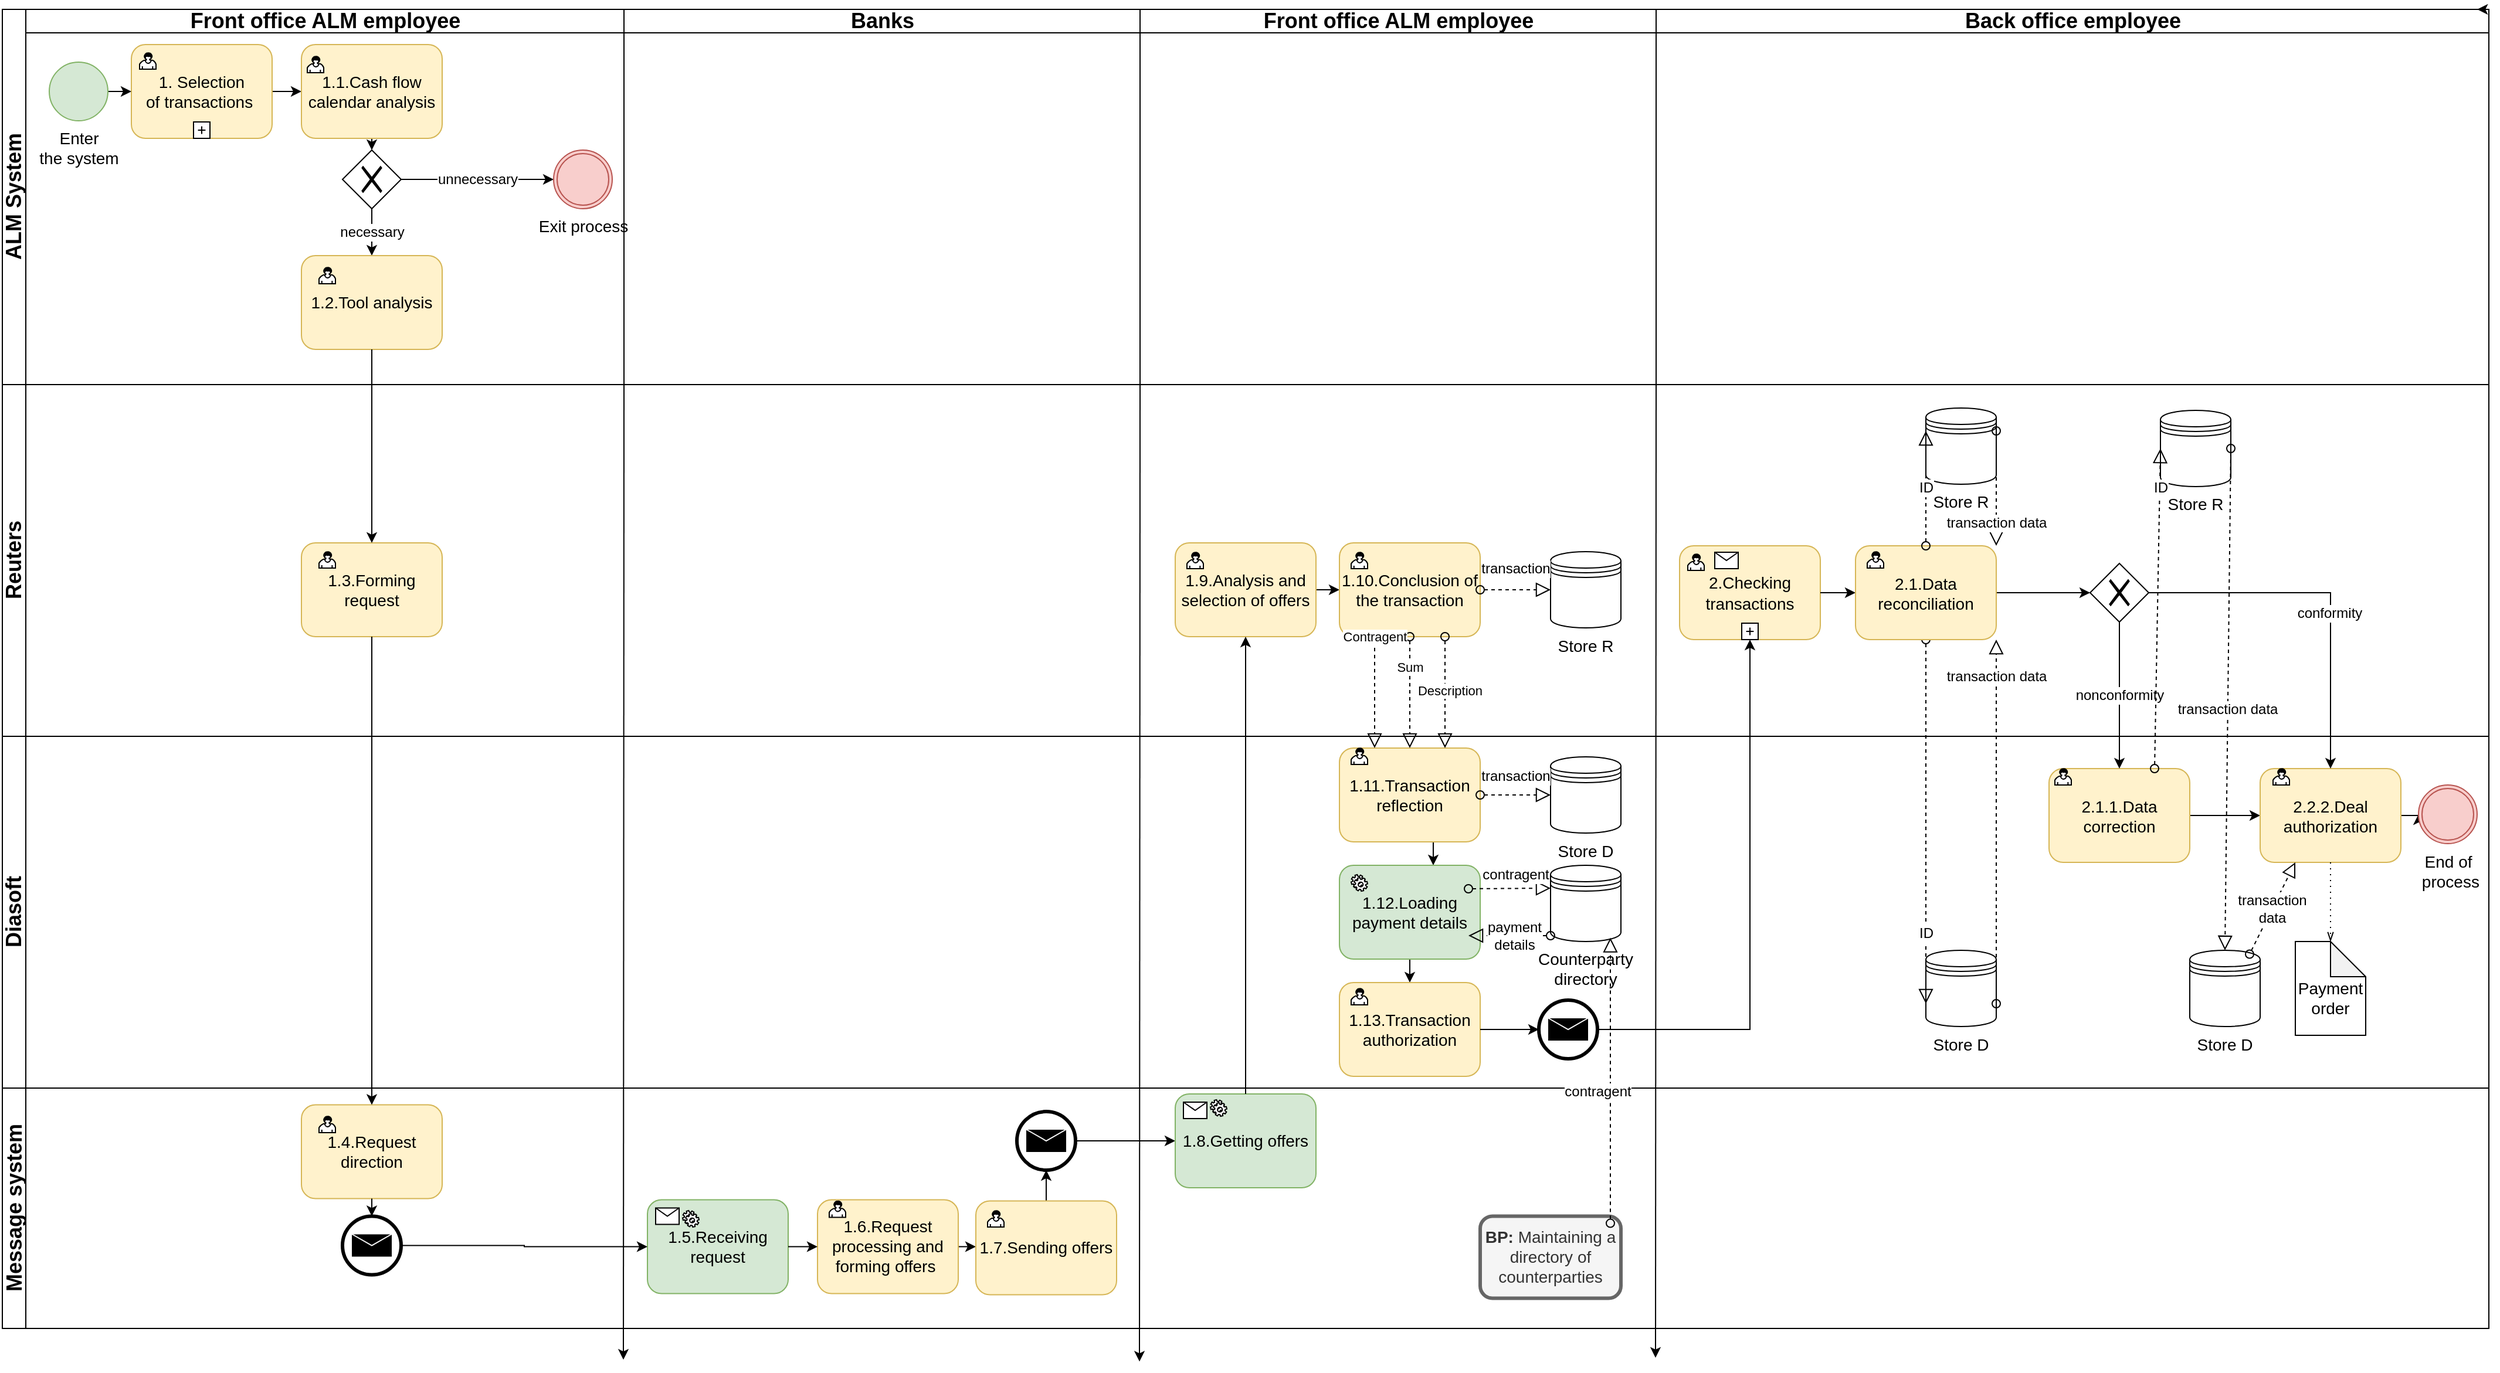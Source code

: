 <mxfile version="14.7.7" type="github" pages="4">
  <diagram name="Page-1" id="74e2e168-ea6b-b213-b513-2b3c1d86103e">
    <mxGraphModel dx="1221" dy="644" grid="1" gridSize="10" guides="1" tooltips="1" connect="1" arrows="1" fold="1" page="1" pageScale="1" pageWidth="1100" pageHeight="850" background="none" math="0" shadow="0">
      <root>
        <mxCell id="0" />
        <mxCell id="1" parent="0" />
        <mxCell id="Rn6vtkvsobRsNqv9N00A-1" value="&lt;span lang=&quot;EN-US&quot; style=&quot;font-family: &amp;#34;arial&amp;#34; , sans-serif&quot;&gt;&lt;font style=&quot;font-size: 18px&quot;&gt;ALM System&lt;/font&gt;&lt;/span&gt;" style="swimlane;html=1;childLayout=stackLayout;resizeParent=1;resizeParentMax=0;startSize=20;horizontal=0;horizontalStack=1;" parent="1" vertex="1">
          <mxGeometry x="30" y="440" width="530" height="320" as="geometry" />
        </mxCell>
        <mxCell id="Rn6vtkvsobRsNqv9N00A-2" value="&lt;font style=&quot;font-size: 18px&quot;&gt;Front office ALM employee&lt;/font&gt;" style="swimlane;html=1;startSize=20;" parent="Rn6vtkvsobRsNqv9N00A-1" vertex="1">
          <mxGeometry x="20" width="510" height="320" as="geometry" />
        </mxCell>
        <mxCell id="Rn6vtkvsobRsNqv9N00A-3" style="edgeStyle=orthogonalEdgeStyle;rounded=0;orthogonalLoop=1;jettySize=auto;html=1;exitX=0.5;exitY=1;exitDx=0;exitDy=0;" parent="Rn6vtkvsobRsNqv9N00A-2" edge="1">
          <mxGeometry relative="1" as="geometry">
            <mxPoint x="35" y="125" as="sourcePoint" />
            <mxPoint x="35" y="125" as="targetPoint" />
          </mxGeometry>
        </mxCell>
        <mxCell id="Rn6vtkvsobRsNqv9N00A-4" style="edgeStyle=orthogonalEdgeStyle;rounded=0;orthogonalLoop=1;jettySize=auto;html=1;exitX=1;exitY=0.5;exitDx=0;exitDy=0;entryX=0;entryY=0.5;entryDx=0;entryDy=0;" parent="Rn6vtkvsobRsNqv9N00A-2" source="Rn6vtkvsobRsNqv9N00A-5" target="Rn6vtkvsobRsNqv9N00A-10" edge="1">
          <mxGeometry relative="1" as="geometry" />
        </mxCell>
        <mxCell id="Rn6vtkvsobRsNqv9N00A-5" value="&lt;p class=&quot;MsoNormal&quot;&gt;&lt;font style=&quot;font-size: 14px&quot;&gt;&lt;font&gt;1.&lt;/font&gt;&lt;span&gt;&amp;nbsp;Selection of&amp;nbsp;&lt;/span&gt;&lt;span&gt;transactions&amp;nbsp;&lt;/span&gt;&lt;/font&gt;&lt;/p&gt;" style="html=1;whiteSpace=wrap;rounded=1;dropTarget=0;fillColor=#fff2cc;strokeColor=#d6b656;" parent="Rn6vtkvsobRsNqv9N00A-2" vertex="1">
          <mxGeometry x="90" y="30" width="120" height="80" as="geometry" />
        </mxCell>
        <mxCell id="Rn6vtkvsobRsNqv9N00A-6" value="" style="html=1;shape=mxgraph.bpmn.user_task;outlineConnect=0;" parent="Rn6vtkvsobRsNqv9N00A-5" vertex="1">
          <mxGeometry width="14" height="14" relative="1" as="geometry">
            <mxPoint x="7" y="7" as="offset" />
          </mxGeometry>
        </mxCell>
        <mxCell id="Rn6vtkvsobRsNqv9N00A-7" value="" style="html=1;shape=plus;outlineConnect=0;" parent="Rn6vtkvsobRsNqv9N00A-5" vertex="1">
          <mxGeometry x="0.5" y="1" width="14" height="14" relative="1" as="geometry">
            <mxPoint x="-7" y="-14" as="offset" />
          </mxGeometry>
        </mxCell>
        <mxCell id="3fTyYAu_mEMVhg_ovoly-22" style="edgeStyle=orthogonalEdgeStyle;rounded=0;orthogonalLoop=1;jettySize=auto;html=1;exitX=1;exitY=0.5;exitDx=0;exitDy=0;entryX=0;entryY=0.5;entryDx=0;entryDy=0;" parent="Rn6vtkvsobRsNqv9N00A-2" source="Rn6vtkvsobRsNqv9N00A-9" target="Rn6vtkvsobRsNqv9N00A-5" edge="1">
          <mxGeometry relative="1" as="geometry" />
        </mxCell>
        <mxCell id="Rn6vtkvsobRsNqv9N00A-9" value="&lt;font style=&quot;font-size: 14px&quot;&gt;Enter &lt;br&gt;the system&lt;/font&gt;" style="shape=mxgraph.bpmn.shape;html=1;verticalLabelPosition=bottom;labelBackgroundColor=#ffffff;verticalAlign=top;align=center;perimeter=ellipsePerimeter;outlineConnect=0;outline=standard;symbol=general;fillColor=#d5e8d4;strokeColor=#82b366;" parent="Rn6vtkvsobRsNqv9N00A-2" vertex="1">
          <mxGeometry x="20" y="45" width="50" height="50" as="geometry" />
        </mxCell>
        <mxCell id="3fTyYAu_mEMVhg_ovoly-4" style="edgeStyle=orthogonalEdgeStyle;rounded=0;orthogonalLoop=1;jettySize=auto;html=1;exitX=0.5;exitY=1;exitDx=0;exitDy=0;entryX=0.5;entryY=0;entryDx=0;entryDy=0;" parent="Rn6vtkvsobRsNqv9N00A-2" source="Rn6vtkvsobRsNqv9N00A-10" target="Rn6vtkvsobRsNqv9N00A-14" edge="1">
          <mxGeometry relative="1" as="geometry" />
        </mxCell>
        <mxCell id="Rn6vtkvsobRsNqv9N00A-10" value="&lt;font style=&quot;font-size: 14px&quot;&gt;1.1.Cash flow calendar analysis&lt;/font&gt;" style="shape=ext;rounded=1;html=1;whiteSpace=wrap;fillColor=#fff2cc;strokeColor=#d6b656;" parent="Rn6vtkvsobRsNqv9N00A-2" vertex="1">
          <mxGeometry x="235" y="30" width="120" height="80" as="geometry" />
        </mxCell>
        <mxCell id="3fTyYAu_mEMVhg_ovoly-5" value="&lt;font style=&quot;font-size: 12px&quot;&gt;unnecessary&lt;/font&gt;" style="edgeStyle=orthogonalEdgeStyle;rounded=0;orthogonalLoop=1;jettySize=auto;html=1;exitX=1;exitY=0.5;exitDx=0;exitDy=0;entryX=0;entryY=0.5;entryDx=0;entryDy=0;" parent="Rn6vtkvsobRsNqv9N00A-2" source="Rn6vtkvsobRsNqv9N00A-14" target="Rn6vtkvsobRsNqv9N00A-15" edge="1">
          <mxGeometry relative="1" as="geometry" />
        </mxCell>
        <mxCell id="3fTyYAu_mEMVhg_ovoly-7" value="&lt;font style=&quot;font-size: 12px&quot;&gt;necessary&lt;/font&gt;" style="edgeStyle=orthogonalEdgeStyle;rounded=0;orthogonalLoop=1;jettySize=auto;html=1;exitX=0.5;exitY=1;exitDx=0;exitDy=0;entryX=0.5;entryY=0;entryDx=0;entryDy=0;" parent="Rn6vtkvsobRsNqv9N00A-2" source="Rn6vtkvsobRsNqv9N00A-14" target="3fTyYAu_mEMVhg_ovoly-6" edge="1">
          <mxGeometry relative="1" as="geometry" />
        </mxCell>
        <mxCell id="Rn6vtkvsobRsNqv9N00A-14" value="" style="shape=mxgraph.bpmn.shape;html=1;verticalLabelPosition=bottom;labelBackgroundColor=#ffffff;verticalAlign=top;align=center;perimeter=rhombusPerimeter;background=gateway;outlineConnect=0;outline=none;symbol=exclusiveGw;" parent="Rn6vtkvsobRsNqv9N00A-2" vertex="1">
          <mxGeometry x="270" y="120" width="50" height="50" as="geometry" />
        </mxCell>
        <mxCell id="Rn6vtkvsobRsNqv9N00A-15" value="&lt;font style=&quot;font-size: 14px&quot;&gt;Exit process&lt;/font&gt;" style="shape=mxgraph.bpmn.shape;html=1;verticalLabelPosition=bottom;labelBackgroundColor=#ffffff;verticalAlign=top;align=center;perimeter=ellipsePerimeter;outlineConnect=0;outline=throwing;symbol=general;fillColor=#f8cecc;strokeColor=#b85450;" parent="Rn6vtkvsobRsNqv9N00A-2" vertex="1">
          <mxGeometry x="450" y="120" width="50" height="50" as="geometry" />
        </mxCell>
        <mxCell id="3fTyYAu_mEMVhg_ovoly-6" value="&lt;font style=&quot;font-size: 14px&quot;&gt;1.2.Tool analysis&lt;/font&gt;" style="shape=ext;rounded=1;html=1;whiteSpace=wrap;fillColor=#fff2cc;strokeColor=#d6b656;" parent="Rn6vtkvsobRsNqv9N00A-2" vertex="1">
          <mxGeometry x="235" y="210" width="120" height="80" as="geometry" />
        </mxCell>
        <mxCell id="3fTyYAu_mEMVhg_ovoly-10" value="" style="html=1;shape=mxgraph.bpmn.user_task;outlineConnect=0;" parent="Rn6vtkvsobRsNqv9N00A-2" vertex="1">
          <mxGeometry x="250.0" y="220" width="14" height="14" as="geometry" />
        </mxCell>
        <mxCell id="3fTyYAu_mEMVhg_ovoly-2" value="" style="html=1;shape=mxgraph.bpmn.user_task;outlineConnect=0;" parent="Rn6vtkvsobRsNqv9N00A-2" vertex="1">
          <mxGeometry x="240.0" y="40" width="14" height="14" as="geometry" />
        </mxCell>
        <mxCell id="Rn6vtkvsobRsNqv9N00A-66" value="&lt;span lang=&quot;EN-US&quot; style=&quot;font-family: &amp;#34;arial&amp;#34; , sans-serif&quot;&gt;&lt;font style=&quot;font-size: 18px&quot;&gt;Diasoft&lt;/font&gt;&lt;/span&gt;" style="swimlane;html=1;horizontal=0;startSize=20;" parent="1" vertex="1">
          <mxGeometry x="30" y="1060" width="2120" height="300" as="geometry" />
        </mxCell>
        <mxCell id="3fTyYAu_mEMVhg_ovoly-61" style="edgeStyle=orthogonalEdgeStyle;rounded=0;orthogonalLoop=1;jettySize=auto;html=1;exitX=0.5;exitY=1;exitDx=0;exitDy=0;entryX=0.5;entryY=0;entryDx=0;entryDy=0;" parent="Rn6vtkvsobRsNqv9N00A-66" source="3fTyYAu_mEMVhg_ovoly-43" edge="1">
          <mxGeometry relative="1" as="geometry">
            <mxPoint x="1220" y="110.0" as="targetPoint" />
          </mxGeometry>
        </mxCell>
        <mxCell id="3fTyYAu_mEMVhg_ovoly-43" value="&lt;font style=&quot;font-size: 14px&quot;&gt;1.11.Transaction reflection&lt;/font&gt;" style="shape=ext;rounded=1;html=1;whiteSpace=wrap;fillColor=#fff2cc;strokeColor=#d6b656;" parent="Rn6vtkvsobRsNqv9N00A-66" vertex="1">
          <mxGeometry x="1140" y="10" width="120" height="80" as="geometry" />
        </mxCell>
        <mxCell id="3fTyYAu_mEMVhg_ovoly-45" value="" style="html=1;shape=mxgraph.bpmn.user_task;outlineConnect=0;" parent="Rn6vtkvsobRsNqv9N00A-66" vertex="1">
          <mxGeometry x="1150.0" y="10" width="14" height="14" as="geometry" />
        </mxCell>
        <mxCell id="3fTyYAu_mEMVhg_ovoly-72" style="edgeStyle=orthogonalEdgeStyle;rounded=0;orthogonalLoop=1;jettySize=auto;html=1;exitX=0.5;exitY=1;exitDx=0;exitDy=0;entryX=0.5;entryY=0;entryDx=0;entryDy=0;" parent="Rn6vtkvsobRsNqv9N00A-66" source="3fTyYAu_mEMVhg_ovoly-59" target="3fTyYAu_mEMVhg_ovoly-70" edge="1">
          <mxGeometry relative="1" as="geometry" />
        </mxCell>
        <mxCell id="3fTyYAu_mEMVhg_ovoly-59" value="&lt;font style=&quot;font-size: 14px&quot;&gt;1.12.Loading payment details&lt;/font&gt;" style="shape=ext;rounded=1;html=1;whiteSpace=wrap;fillColor=#d5e8d4;strokeColor=#82b366;" parent="Rn6vtkvsobRsNqv9N00A-66" vertex="1">
          <mxGeometry x="1140" y="110" width="120" height="80" as="geometry" />
        </mxCell>
        <mxCell id="3fTyYAu_mEMVhg_ovoly-60" value="" style="shape=mxgraph.bpmn.service_task;html=1;outlineConnect=0;" parent="Rn6vtkvsobRsNqv9N00A-66" vertex="1">
          <mxGeometry x="1150" y="118" width="14" height="14" as="geometry" />
        </mxCell>
        <mxCell id="3fTyYAu_mEMVhg_ovoly-63" value="&lt;font style=&quot;font-size: 14px&quot;&gt;Counterparty&lt;br&gt;directory&lt;/font&gt;" style="shape=datastore;whiteSpace=wrap;html=1;labelPosition=center;verticalLabelPosition=bottom;align=center;verticalAlign=top;" parent="Rn6vtkvsobRsNqv9N00A-66" vertex="1">
          <mxGeometry x="1320" y="110" width="60" height="65" as="geometry" />
        </mxCell>
        <mxCell id="3fTyYAu_mEMVhg_ovoly-64" value="" style="startArrow=oval;startFill=0;startSize=7;endArrow=block;endFill=0;endSize=10;dashed=1;html=1;entryX=0;entryY=0.3;entryDx=0;entryDy=0;" parent="Rn6vtkvsobRsNqv9N00A-66" target="3fTyYAu_mEMVhg_ovoly-63" edge="1">
          <mxGeometry width="100" relative="1" as="geometry">
            <mxPoint x="1250" y="130" as="sourcePoint" />
            <mxPoint x="1320" y="133" as="targetPoint" />
          </mxGeometry>
        </mxCell>
        <mxCell id="3fTyYAu_mEMVhg_ovoly-65" value="&lt;font style=&quot;font-size: 12px&quot;&gt;contragent&lt;/font&gt;" style="edgeLabel;html=1;align=center;verticalAlign=middle;resizable=0;points=[];" parent="3fTyYAu_mEMVhg_ovoly-64" vertex="1" connectable="0">
          <mxGeometry x="0.333" relative="1" as="geometry">
            <mxPoint x="-7" y="-12" as="offset" />
          </mxGeometry>
        </mxCell>
        <mxCell id="3fTyYAu_mEMVhg_ovoly-66" value="&lt;font style=&quot;font-size: 12px&quot;&gt;payment&lt;br&gt;details&lt;/font&gt;" style="startArrow=oval;startFill=0;startSize=7;endArrow=block;endFill=0;endSize=10;dashed=1;html=1;" parent="Rn6vtkvsobRsNqv9N00A-66" edge="1">
          <mxGeometry x="-0.143" width="100" relative="1" as="geometry">
            <mxPoint x="1320" y="170" as="sourcePoint" />
            <mxPoint x="1250" y="170" as="targetPoint" />
            <mxPoint x="-1" as="offset" />
          </mxGeometry>
        </mxCell>
        <mxCell id="3fTyYAu_mEMVhg_ovoly-70" value="&lt;font style=&quot;font-size: 14px&quot;&gt;1.13.Transaction authorization&lt;/font&gt;" style="shape=ext;rounded=1;html=1;whiteSpace=wrap;fillColor=#fff2cc;strokeColor=#d6b656;" parent="Rn6vtkvsobRsNqv9N00A-66" vertex="1">
          <mxGeometry x="1140" y="210" width="120" height="80" as="geometry" />
        </mxCell>
        <mxCell id="3fTyYAu_mEMVhg_ovoly-71" value="" style="html=1;shape=mxgraph.bpmn.user_task;outlineConnect=0;" parent="Rn6vtkvsobRsNqv9N00A-66" vertex="1">
          <mxGeometry x="1150.0" y="215" width="14" height="14" as="geometry" />
        </mxCell>
        <mxCell id="3fTyYAu_mEMVhg_ovoly-83" value="" style="shape=mxgraph.bpmn.shape;html=1;verticalLabelPosition=bottom;labelBackgroundColor=#ffffff;verticalAlign=top;align=center;perimeter=ellipsePerimeter;outlineConnect=0;outline=end;symbol=message;" parent="Rn6vtkvsobRsNqv9N00A-66" vertex="1">
          <mxGeometry x="1310" y="225" width="50" height="50" as="geometry" />
        </mxCell>
        <mxCell id="3fTyYAu_mEMVhg_ovoly-84" style="edgeStyle=orthogonalEdgeStyle;rounded=0;orthogonalLoop=1;jettySize=auto;html=1;exitX=1;exitY=0.5;exitDx=0;exitDy=0;entryX=0;entryY=0.5;entryDx=0;entryDy=0;" parent="Rn6vtkvsobRsNqv9N00A-66" source="3fTyYAu_mEMVhg_ovoly-70" target="3fTyYAu_mEMVhg_ovoly-83" edge="1">
          <mxGeometry relative="1" as="geometry" />
        </mxCell>
        <mxCell id="3fTyYAu_mEMVhg_ovoly-106" value="&lt;font style=&quot;font-size: 14px&quot;&gt;Store D&lt;/font&gt;" style="shape=datastore;whiteSpace=wrap;html=1;labelPosition=center;verticalLabelPosition=bottom;align=center;verticalAlign=top;" parent="Rn6vtkvsobRsNqv9N00A-66" vertex="1">
          <mxGeometry x="1320" y="17.5" width="60" height="65" as="geometry" />
        </mxCell>
        <mxCell id="3fTyYAu_mEMVhg_ovoly-107" value="" style="startArrow=oval;startFill=0;startSize=7;endArrow=block;endFill=0;endSize=10;dashed=1;html=1;exitX=1;exitY=0.5;exitDx=0;exitDy=0;entryX=0;entryY=0.5;entryDx=0;entryDy=0;" parent="Rn6vtkvsobRsNqv9N00A-66" source="3fTyYAu_mEMVhg_ovoly-43" target="3fTyYAu_mEMVhg_ovoly-106" edge="1">
          <mxGeometry width="100" relative="1" as="geometry">
            <mxPoint x="1460" y="30.0" as="sourcePoint" />
            <mxPoint x="1460" y="125.0" as="targetPoint" />
          </mxGeometry>
        </mxCell>
        <mxCell id="3fTyYAu_mEMVhg_ovoly-108" value="&lt;font style=&quot;font-size: 12px&quot;&gt;transaction&lt;/font&gt;" style="edgeLabel;html=1;align=center;verticalAlign=middle;resizable=0;points=[];" parent="3fTyYAu_mEMVhg_ovoly-107" vertex="1" connectable="0">
          <mxGeometry x="0.333" relative="1" as="geometry">
            <mxPoint x="-10" y="-16" as="offset" />
          </mxGeometry>
        </mxCell>
        <mxCell id="3fTyYAu_mEMVhg_ovoly-119" value="&lt;font style=&quot;font-size: 14px&quot;&gt;Store D&lt;/font&gt;" style="shape=datastore;whiteSpace=wrap;html=1;labelPosition=center;verticalLabelPosition=bottom;align=center;verticalAlign=top;" parent="Rn6vtkvsobRsNqv9N00A-66" vertex="1">
          <mxGeometry x="1640" y="182.5" width="60" height="65" as="geometry" />
        </mxCell>
        <mxCell id="3fTyYAu_mEMVhg_ovoly-130" style="edgeStyle=orthogonalEdgeStyle;rounded=0;orthogonalLoop=1;jettySize=auto;html=1;exitX=1;exitY=0.5;exitDx=0;exitDy=0;entryX=0;entryY=0.5;entryDx=0;entryDy=0;" parent="Rn6vtkvsobRsNqv9N00A-66" source="3fTyYAu_mEMVhg_ovoly-125" target="3fTyYAu_mEMVhg_ovoly-126" edge="1">
          <mxGeometry relative="1" as="geometry" />
        </mxCell>
        <mxCell id="3fTyYAu_mEMVhg_ovoly-125" value="&lt;font style=&quot;font-size: 14px&quot;&gt;2.1.1.Data correction&lt;/font&gt;" style="shape=ext;rounded=1;html=1;whiteSpace=wrap;fillColor=#fff2cc;strokeColor=#d6b656;" parent="Rn6vtkvsobRsNqv9N00A-66" vertex="1">
          <mxGeometry x="1745" y="27.5" width="120" height="80" as="geometry" />
        </mxCell>
        <mxCell id="3fTyYAu_mEMVhg_ovoly-139" style="edgeStyle=orthogonalEdgeStyle;rounded=0;orthogonalLoop=1;jettySize=auto;html=1;exitX=1;exitY=0.5;exitDx=0;exitDy=0;entryX=0;entryY=0.5;entryDx=0;entryDy=0;" parent="Rn6vtkvsobRsNqv9N00A-66" source="3fTyYAu_mEMVhg_ovoly-126" target="3fTyYAu_mEMVhg_ovoly-138" edge="1">
          <mxGeometry relative="1" as="geometry" />
        </mxCell>
        <mxCell id="3fTyYAu_mEMVhg_ovoly-126" value="&lt;font style=&quot;font-size: 14px&quot;&gt;2.2.2.Deal authorization&lt;/font&gt;" style="shape=ext;rounded=1;html=1;whiteSpace=wrap;fillColor=#fff2cc;strokeColor=#d6b656;" parent="Rn6vtkvsobRsNqv9N00A-66" vertex="1">
          <mxGeometry x="1925" y="27.5" width="120" height="80" as="geometry" />
        </mxCell>
        <mxCell id="3fTyYAu_mEMVhg_ovoly-131" value="&lt;font style=&quot;font-size: 14px&quot;&gt;Store D&lt;/font&gt;" style="shape=datastore;whiteSpace=wrap;html=1;labelPosition=center;verticalLabelPosition=bottom;align=center;verticalAlign=top;" parent="Rn6vtkvsobRsNqv9N00A-66" vertex="1">
          <mxGeometry x="1865" y="182.5" width="60" height="65" as="geometry" />
        </mxCell>
        <mxCell id="Rn6vtkvsobRsNqv9N00A-17" value="&lt;font style=&quot;font-size: 14px&quot;&gt;&lt;br&gt;Payment order&lt;/font&gt;" style="shape=note;whiteSpace=wrap;html=1;backgroundOutline=1;darkOpacity=0.05;" parent="Rn6vtkvsobRsNqv9N00A-66" vertex="1">
          <mxGeometry x="1955" y="175" width="60" height="80" as="geometry" />
        </mxCell>
        <mxCell id="3fTyYAu_mEMVhg_ovoly-136" value="&lt;font style=&quot;font-size: 12px&quot;&gt;transaction &lt;br&gt;data&lt;/font&gt;" style="startArrow=oval;startFill=0;startSize=7;endArrow=block;endFill=0;endSize=10;dashed=1;html=1;exitX=0.85;exitY=0.05;exitDx=0;exitDy=0;entryX=0.25;entryY=1;entryDx=0;entryDy=0;exitPerimeter=0;" parent="Rn6vtkvsobRsNqv9N00A-66" source="3fTyYAu_mEMVhg_ovoly-131" target="3fTyYAu_mEMVhg_ovoly-126" edge="1">
          <mxGeometry width="100" relative="1" as="geometry">
            <mxPoint x="2025" y="-22.5" as="sourcePoint" />
            <mxPoint x="2020" y="410.0" as="targetPoint" />
            <Array as="points" />
          </mxGeometry>
        </mxCell>
        <mxCell id="3fTyYAu_mEMVhg_ovoly-138" value="&lt;font style=&quot;font-size: 14px&quot;&gt;End of&lt;br&gt;&amp;nbsp;process&lt;/font&gt;" style="shape=mxgraph.bpmn.shape;html=1;verticalLabelPosition=bottom;labelBackgroundColor=#ffffff;verticalAlign=top;align=center;perimeter=ellipsePerimeter;outlineConnect=0;outline=throwing;symbol=general;fillColor=#f8cecc;strokeColor=#b85450;" parent="Rn6vtkvsobRsNqv9N00A-66" vertex="1">
          <mxGeometry x="2060" y="41.5" width="50" height="50" as="geometry" />
        </mxCell>
        <mxCell id="3fTyYAu_mEMVhg_ovoly-147" value="" style="html=1;shape=mxgraph.bpmn.user_task;outlineConnect=0;" parent="Rn6vtkvsobRsNqv9N00A-66" vertex="1">
          <mxGeometry x="1936" y="27.5" width="14" height="14" as="geometry" />
        </mxCell>
        <mxCell id="6SXXJ9T_M0HoTvqG0XgA-6" value="&lt;font style=&quot;font-size: 12px&quot;&gt;ID&lt;/font&gt;" style="startArrow=oval;startFill=0;startSize=7;endArrow=block;endFill=0;endSize=10;dashed=1;html=1;entryX=0;entryY=0.7;entryDx=0;entryDy=0;" parent="Rn6vtkvsobRsNqv9N00A-66" target="3fTyYAu_mEMVhg_ovoly-119" edge="1">
          <mxGeometry x="0.61" width="100" relative="1" as="geometry">
            <mxPoint x="1640" y="-82.5" as="sourcePoint" />
            <mxPoint x="1630" y="137.5" as="targetPoint" />
            <Array as="points" />
            <mxPoint as="offset" />
          </mxGeometry>
        </mxCell>
        <mxCell id="6SXXJ9T_M0HoTvqG0XgA-9" value="" style="edgeStyle=elbowEdgeStyle;fontSize=12;html=1;endFill=0;startFill=0;endSize=6;startSize=6;dashed=1;dashPattern=1 4;endArrow=openThin;startArrow=none;exitX=0.5;exitY=1;exitDx=0;exitDy=0;entryX=0;entryY=0;entryDx=30.0;entryDy=0;entryPerimeter=0;" parent="Rn6vtkvsobRsNqv9N00A-66" source="3fTyYAu_mEMVhg_ovoly-126" target="Rn6vtkvsobRsNqv9N00A-17" edge="1">
          <mxGeometry width="160" relative="1" as="geometry">
            <mxPoint x="2005" y="182.5" as="sourcePoint" />
            <mxPoint x="2165" y="182.5" as="targetPoint" />
          </mxGeometry>
        </mxCell>
        <mxCell id="Rn6vtkvsobRsNqv9N00A-69" value="&lt;span lang=&quot;EN-US&quot; style=&quot;font-family: &amp;#34;arial&amp;#34; , sans-serif&quot;&gt;&lt;font style=&quot;font-size: 18px&quot;&gt;Reuters&lt;/font&gt;&lt;/span&gt;" style="swimlane;html=1;horizontal=0;startSize=20;" parent="1" vertex="1">
          <mxGeometry x="30" y="760" width="2120" height="300" as="geometry" />
        </mxCell>
        <mxCell id="3fTyYAu_mEMVhg_ovoly-8" value="&lt;font style=&quot;font-size: 14px&quot;&gt;1.3.Forming request&lt;/font&gt;" style="shape=ext;rounded=1;html=1;whiteSpace=wrap;fillColor=#fff2cc;strokeColor=#d6b656;" parent="Rn6vtkvsobRsNqv9N00A-69" vertex="1">
          <mxGeometry x="255" y="135" width="120" height="80" as="geometry" />
        </mxCell>
        <mxCell id="3fTyYAu_mEMVhg_ovoly-11" value="" style="html=1;shape=mxgraph.bpmn.user_task;outlineConnect=0;" parent="Rn6vtkvsobRsNqv9N00A-69" vertex="1">
          <mxGeometry x="270.0" y="142.5" width="14" height="14" as="geometry" />
        </mxCell>
        <mxCell id="3fTyYAu_mEMVhg_ovoly-41" style="edgeStyle=orthogonalEdgeStyle;rounded=0;orthogonalLoop=1;jettySize=auto;html=1;exitX=1;exitY=0.5;exitDx=0;exitDy=0;entryX=0;entryY=0.5;entryDx=0;entryDy=0;" parent="Rn6vtkvsobRsNqv9N00A-69" source="3fTyYAu_mEMVhg_ovoly-37" target="3fTyYAu_mEMVhg_ovoly-40" edge="1">
          <mxGeometry relative="1" as="geometry" />
        </mxCell>
        <mxCell id="3fTyYAu_mEMVhg_ovoly-37" value="&lt;font style=&quot;font-size: 14px&quot;&gt;1.9.Analysis and selection of offers&lt;/font&gt;" style="shape=ext;rounded=1;html=1;whiteSpace=wrap;fillColor=#fff2cc;strokeColor=#d6b656;" parent="Rn6vtkvsobRsNqv9N00A-69" vertex="1">
          <mxGeometry x="1000" y="135" width="120" height="80" as="geometry" />
        </mxCell>
        <mxCell id="3fTyYAu_mEMVhg_ovoly-40" value="&lt;font style=&quot;font-size: 14px&quot;&gt;1.10.Conclusion of the transaction&lt;/font&gt;" style="shape=ext;rounded=1;html=1;whiteSpace=wrap;fillColor=#fff2cc;strokeColor=#d6b656;" parent="Rn6vtkvsobRsNqv9N00A-69" vertex="1">
          <mxGeometry x="1140" y="135" width="120" height="80" as="geometry" />
        </mxCell>
        <mxCell id="3fTyYAu_mEMVhg_ovoly-80" value="&lt;p class=&quot;MsoNormal&quot;&gt;&lt;font style=&quot;font-size: 14px&quot;&gt;2.Checking transactions&lt;/font&gt;&lt;b style=&quot;font-size: 12pt&quot;&gt;&lt;/b&gt;&lt;/p&gt;" style="html=1;whiteSpace=wrap;rounded=1;dropTarget=0;fillColor=#fff2cc;strokeColor=#d6b656;" parent="Rn6vtkvsobRsNqv9N00A-69" vertex="1">
          <mxGeometry x="1430" y="137.5" width="120" height="80" as="geometry" />
        </mxCell>
        <mxCell id="3fTyYAu_mEMVhg_ovoly-81" value="" style="html=1;shape=mxgraph.bpmn.user_task;outlineConnect=0;" parent="3fTyYAu_mEMVhg_ovoly-80" vertex="1">
          <mxGeometry width="14" height="14" relative="1" as="geometry">
            <mxPoint x="7" y="7" as="offset" />
          </mxGeometry>
        </mxCell>
        <mxCell id="3fTyYAu_mEMVhg_ovoly-82" value="" style="html=1;shape=plus;outlineConnect=0;" parent="3fTyYAu_mEMVhg_ovoly-80" vertex="1">
          <mxGeometry x="0.5" y="1" width="14" height="14" relative="1" as="geometry">
            <mxPoint x="-7" y="-14" as="offset" />
          </mxGeometry>
        </mxCell>
        <mxCell id="3fTyYAu_mEMVhg_ovoly-105" style="edgeStyle=orthogonalEdgeStyle;rounded=0;orthogonalLoop=1;jettySize=auto;html=1;exitX=1;exitY=0.5;exitDx=0;exitDy=0;entryX=0;entryY=0.5;entryDx=0;entryDy=0;" parent="Rn6vtkvsobRsNqv9N00A-69" source="3fTyYAu_mEMVhg_ovoly-80" target="3fTyYAu_mEMVhg_ovoly-103" edge="1">
          <mxGeometry relative="1" as="geometry" />
        </mxCell>
        <mxCell id="3fTyYAu_mEMVhg_ovoly-124" style="edgeStyle=orthogonalEdgeStyle;rounded=0;orthogonalLoop=1;jettySize=auto;html=1;exitX=1;exitY=0.5;exitDx=0;exitDy=0;entryX=0;entryY=0.5;entryDx=0;entryDy=0;" parent="Rn6vtkvsobRsNqv9N00A-69" source="3fTyYAu_mEMVhg_ovoly-103" target="3fTyYAu_mEMVhg_ovoly-123" edge="1">
          <mxGeometry relative="1" as="geometry" />
        </mxCell>
        <mxCell id="3fTyYAu_mEMVhg_ovoly-103" value="&lt;font style=&quot;font-size: 14px&quot;&gt;2.1.Data reconciliation&lt;/font&gt;" style="shape=ext;rounded=1;html=1;whiteSpace=wrap;fillColor=#fff2cc;strokeColor=#d6b656;" parent="Rn6vtkvsobRsNqv9N00A-69" vertex="1">
          <mxGeometry x="1580" y="137.5" width="120" height="80" as="geometry" />
        </mxCell>
        <mxCell id="3fTyYAu_mEMVhg_ovoly-104" value="" style="html=1;shape=mxgraph.bpmn.user_task;outlineConnect=0;" parent="Rn6vtkvsobRsNqv9N00A-69" vertex="1">
          <mxGeometry x="1590" y="142.5" width="14" height="14" as="geometry" />
        </mxCell>
        <mxCell id="3fTyYAu_mEMVhg_ovoly-116" value="&lt;font style=&quot;font-size: 14px&quot;&gt;Store R&lt;/font&gt;" style="shape=datastore;whiteSpace=wrap;html=1;labelPosition=center;verticalLabelPosition=bottom;align=center;verticalAlign=top;" parent="Rn6vtkvsobRsNqv9N00A-69" vertex="1">
          <mxGeometry x="1640" y="20" width="60" height="65" as="geometry" />
        </mxCell>
        <mxCell id="3fTyYAu_mEMVhg_ovoly-109" value="&lt;font style=&quot;font-size: 14px&quot;&gt;Store R&lt;/font&gt;" style="shape=datastore;whiteSpace=wrap;html=1;labelPosition=center;verticalLabelPosition=bottom;align=center;verticalAlign=top;" parent="Rn6vtkvsobRsNqv9N00A-69" vertex="1">
          <mxGeometry x="1320" y="142.5" width="60" height="65" as="geometry" />
        </mxCell>
        <mxCell id="3fTyYAu_mEMVhg_ovoly-112" value="" style="startArrow=oval;startFill=0;startSize=7;endArrow=block;endFill=0;endSize=10;dashed=1;html=1;exitX=1;exitY=0.5;exitDx=0;exitDy=0;entryX=0;entryY=0.5;entryDx=0;entryDy=0;" parent="Rn6vtkvsobRsNqv9N00A-69" source="3fTyYAu_mEMVhg_ovoly-40" target="3fTyYAu_mEMVhg_ovoly-109" edge="1">
          <mxGeometry width="100" relative="1" as="geometry">
            <mxPoint x="1270" y="225" as="sourcePoint" />
            <mxPoint x="1270" y="320" as="targetPoint" />
          </mxGeometry>
        </mxCell>
        <mxCell id="3fTyYAu_mEMVhg_ovoly-113" value="&lt;font style=&quot;font-size: 12px&quot;&gt;transaction&lt;/font&gt;" style="edgeLabel;html=1;align=center;verticalAlign=middle;resizable=0;points=[];" parent="3fTyYAu_mEMVhg_ovoly-112" vertex="1" connectable="0">
          <mxGeometry x="0.333" relative="1" as="geometry">
            <mxPoint x="-10" y="-18" as="offset" />
          </mxGeometry>
        </mxCell>
        <mxCell id="3fTyYAu_mEMVhg_ovoly-122" value="&lt;font style=&quot;font-size: 12px&quot;&gt;transaction data&lt;/font&gt;" style="startArrow=oval;startFill=0;startSize=7;endArrow=block;endFill=0;endSize=10;dashed=1;html=1;entryX=1;entryY=0;entryDx=0;entryDy=0;exitX=1;exitY=0.3;exitDx=0;exitDy=0;" parent="Rn6vtkvsobRsNqv9N00A-69" source="3fTyYAu_mEMVhg_ovoly-116" target="3fTyYAu_mEMVhg_ovoly-103" edge="1">
          <mxGeometry x="0.592" width="100" relative="1" as="geometry">
            <mxPoint x="1224" y="114.5" as="sourcePoint" />
            <mxPoint x="1175" y="227.5" as="targetPoint" />
            <Array as="points" />
            <mxPoint as="offset" />
          </mxGeometry>
        </mxCell>
        <mxCell id="3fTyYAu_mEMVhg_ovoly-123" value="" style="shape=mxgraph.bpmn.shape;html=1;verticalLabelPosition=bottom;labelBackgroundColor=#ffffff;verticalAlign=top;align=center;perimeter=rhombusPerimeter;background=gateway;outlineConnect=0;outline=none;symbol=exclusiveGw;" parent="Rn6vtkvsobRsNqv9N00A-69" vertex="1">
          <mxGeometry x="1780" y="152.5" width="50" height="50" as="geometry" />
        </mxCell>
        <mxCell id="3fTyYAu_mEMVhg_ovoly-134" value="&lt;font style=&quot;font-size: 14px&quot;&gt;Store R&lt;/font&gt;" style="shape=datastore;whiteSpace=wrap;html=1;labelPosition=center;verticalLabelPosition=bottom;align=center;verticalAlign=top;" parent="Rn6vtkvsobRsNqv9N00A-69" vertex="1">
          <mxGeometry x="1840" y="22" width="60" height="65" as="geometry" />
        </mxCell>
        <mxCell id="6SXXJ9T_M0HoTvqG0XgA-5" value="&lt;span style=&quot;font-size: 12px&quot;&gt;ID&lt;/span&gt;" style="startArrow=oval;startFill=0;startSize=7;endArrow=block;endFill=0;endSize=10;dashed=1;html=1;entryX=0;entryY=0.3;entryDx=0;entryDy=0;exitX=0.5;exitY=0;exitDx=0;exitDy=0;" parent="Rn6vtkvsobRsNqv9N00A-69" source="3fTyYAu_mEMVhg_ovoly-103" target="3fTyYAu_mEMVhg_ovoly-116" edge="1">
          <mxGeometry x="0.02" width="100" relative="1" as="geometry">
            <mxPoint x="1205" y="49.5" as="sourcePoint" />
            <mxPoint x="1205" y="147.5" as="targetPoint" />
            <Array as="points" />
            <mxPoint as="offset" />
          </mxGeometry>
        </mxCell>
        <mxCell id="3dnGcrW5E7Ks2tT_BH3j-102" value="" style="html=1;shape=message;outlineConnect=0;" vertex="1" parent="Rn6vtkvsobRsNqv9N00A-69">
          <mxGeometry x="1460" y="143" width="20" height="14" as="geometry" />
        </mxCell>
        <mxCell id="3fTyYAu_mEMVhg_ovoly-9" style="edgeStyle=orthogonalEdgeStyle;rounded=0;orthogonalLoop=1;jettySize=auto;html=1;exitX=0.5;exitY=1;exitDx=0;exitDy=0;entryX=0.5;entryY=0;entryDx=0;entryDy=0;" parent="1" source="3fTyYAu_mEMVhg_ovoly-6" target="3fTyYAu_mEMVhg_ovoly-8" edge="1">
          <mxGeometry relative="1" as="geometry" />
        </mxCell>
        <mxCell id="3fTyYAu_mEMVhg_ovoly-12" value="&lt;font face=&quot;arial, sans-serif&quot; style=&quot;font-size: 18px&quot;&gt;&lt;span&gt;Message system&lt;/span&gt;&lt;/font&gt;" style="swimlane;html=1;horizontal=0;startSize=20;" parent="1" vertex="1">
          <mxGeometry x="30" y="1360" width="2120" height="205" as="geometry" />
        </mxCell>
        <mxCell id="Rn6vtkvsobRsNqv9N00A-12" value="&lt;font style=&quot;font-size: 14px&quot;&gt;1.5.Receiving request&lt;/font&gt;" style="html=1;whiteSpace=wrap;rounded=1;dropTarget=0;fillColor=#d5e8d4;strokeColor=#82b366;" parent="3fTyYAu_mEMVhg_ovoly-12" vertex="1">
          <mxGeometry x="550" y="95.25" width="120" height="80" as="geometry" />
        </mxCell>
        <mxCell id="Rn6vtkvsobRsNqv9N00A-13" value="" style="html=1;shape=message;outlineConnect=0;" parent="Rn6vtkvsobRsNqv9N00A-12" vertex="1">
          <mxGeometry width="20" height="14" relative="1" as="geometry">
            <mxPoint x="7" y="7" as="offset" />
          </mxGeometry>
        </mxCell>
        <mxCell id="3fTyYAu_mEMVhg_ovoly-25" value="" style="html=1;shape=mxgraph.bpmn.user_task;outlineConnect=0;" parent="3fTyYAu_mEMVhg_ovoly-12" vertex="1">
          <mxGeometry x="735.0" y="104.5" width="14" height="14" as="geometry" />
        </mxCell>
        <mxCell id="3fTyYAu_mEMVhg_ovoly-29" style="edgeStyle=orthogonalEdgeStyle;rounded=0;orthogonalLoop=1;jettySize=auto;html=1;exitX=1;exitY=0.5;exitDx=0;exitDy=0;entryX=0;entryY=0.5;entryDx=0;entryDy=0;" parent="3fTyYAu_mEMVhg_ovoly-12" source="3fTyYAu_mEMVhg_ovoly-24" target="3fTyYAu_mEMVhg_ovoly-28" edge="1">
          <mxGeometry relative="1" as="geometry" />
        </mxCell>
        <mxCell id="3fTyYAu_mEMVhg_ovoly-24" value="&lt;font style=&quot;font-size: 14px&quot;&gt;1.6.Request processing and forming offers&amp;nbsp;&lt;/font&gt;" style="shape=ext;rounded=1;html=1;whiteSpace=wrap;fillColor=#fff2cc;strokeColor=#d6b656;" parent="3fTyYAu_mEMVhg_ovoly-12" vertex="1">
          <mxGeometry x="695" y="95.25" width="120" height="80" as="geometry" />
        </mxCell>
        <mxCell id="3fTyYAu_mEMVhg_ovoly-23" style="edgeStyle=orthogonalEdgeStyle;rounded=0;orthogonalLoop=1;jettySize=auto;html=1;exitX=1;exitY=0.5;exitDx=0;exitDy=0;entryX=0;entryY=0.5;entryDx=0;entryDy=0;" parent="3fTyYAu_mEMVhg_ovoly-12" source="Rn6vtkvsobRsNqv9N00A-12" target="3fTyYAu_mEMVhg_ovoly-24" edge="1">
          <mxGeometry relative="1" as="geometry">
            <mxPoint x="745" y="137.167" as="targetPoint" />
          </mxGeometry>
        </mxCell>
        <mxCell id="3dnGcrW5E7Ks2tT_BH3j-76" style="edgeStyle=orthogonalEdgeStyle;rounded=0;orthogonalLoop=1;jettySize=auto;html=1;exitX=0.5;exitY=0;exitDx=0;exitDy=0;entryX=0.5;entryY=1;entryDx=0;entryDy=0;" edge="1" parent="3fTyYAu_mEMVhg_ovoly-12" source="3fTyYAu_mEMVhg_ovoly-28" target="3fTyYAu_mEMVhg_ovoly-30">
          <mxGeometry relative="1" as="geometry" />
        </mxCell>
        <mxCell id="3fTyYAu_mEMVhg_ovoly-28" value="&lt;font style=&quot;font-size: 14px&quot;&gt;1.7.Sending offers&lt;/font&gt;" style="shape=ext;rounded=1;html=1;whiteSpace=wrap;fillColor=#fff2cc;strokeColor=#d6b656;" parent="3fTyYAu_mEMVhg_ovoly-12" vertex="1">
          <mxGeometry x="830" y="96.25" width="120" height="80" as="geometry" />
        </mxCell>
        <mxCell id="3fTyYAu_mEMVhg_ovoly-27" value="" style="html=1;shape=mxgraph.bpmn.user_task;outlineConnect=0;" parent="3fTyYAu_mEMVhg_ovoly-12" vertex="1">
          <mxGeometry x="705.0" y="96.25" width="14" height="14" as="geometry" />
        </mxCell>
        <mxCell id="3fTyYAu_mEMVhg_ovoly-33" value="" style="shape=mxgraph.bpmn.service_task;html=1;outlineConnect=0;" parent="3fTyYAu_mEMVhg_ovoly-12" vertex="1">
          <mxGeometry x="580" y="104.5" width="14" height="14" as="geometry" />
        </mxCell>
        <mxCell id="3fTyYAu_mEMVhg_ovoly-142" value="&lt;font style=&quot;font-size: 14px&quot;&gt;&lt;b&gt;BP: &lt;/b&gt;Maintaining a directory of counterparties&lt;/font&gt;" style="shape=ext;rounded=1;html=1;whiteSpace=wrap;strokeWidth=3;fillColor=#f5f5f5;strokeColor=#666666;fontColor=#333333;" parent="3fTyYAu_mEMVhg_ovoly-12" vertex="1">
          <mxGeometry x="1260" y="109.25" width="120" height="70" as="geometry" />
        </mxCell>
        <mxCell id="3dnGcrW5E7Ks2tT_BH3j-70" style="edgeStyle=orthogonalEdgeStyle;rounded=0;orthogonalLoop=1;jettySize=auto;html=1;exitX=1;exitY=0.5;exitDx=0;exitDy=0;" edge="1" parent="3fTyYAu_mEMVhg_ovoly-12" source="3fTyYAu_mEMVhg_ovoly-15" target="Rn6vtkvsobRsNqv9N00A-12">
          <mxGeometry relative="1" as="geometry" />
        </mxCell>
        <mxCell id="3fTyYAu_mEMVhg_ovoly-15" value="" style="shape=mxgraph.bpmn.shape;html=1;verticalLabelPosition=bottom;labelBackgroundColor=#ffffff;verticalAlign=top;align=center;perimeter=ellipsePerimeter;outlineConnect=0;outline=end;symbol=message;" parent="3fTyYAu_mEMVhg_ovoly-12" vertex="1">
          <mxGeometry x="290" y="109.25" width="50" height="50" as="geometry" />
        </mxCell>
        <mxCell id="3fTyYAu_mEMVhg_ovoly-18" value="&lt;font style=&quot;font-size: 14px&quot;&gt;1.4.Request direction&lt;/font&gt;" style="shape=ext;rounded=1;html=1;whiteSpace=wrap;fillColor=#fff2cc;strokeColor=#d6b656;" parent="3fTyYAu_mEMVhg_ovoly-12" vertex="1">
          <mxGeometry x="255" y="14.25" width="120" height="80" as="geometry" />
        </mxCell>
        <mxCell id="3fTyYAu_mEMVhg_ovoly-21" style="edgeStyle=orthogonalEdgeStyle;rounded=0;orthogonalLoop=1;jettySize=auto;html=1;exitX=0.5;exitY=1;exitDx=0;exitDy=0;entryX=0.5;entryY=0;entryDx=0;entryDy=0;" parent="3fTyYAu_mEMVhg_ovoly-12" source="3fTyYAu_mEMVhg_ovoly-18" target="3fTyYAu_mEMVhg_ovoly-15" edge="1">
          <mxGeometry relative="1" as="geometry" />
        </mxCell>
        <mxCell id="3dnGcrW5E7Ks2tT_BH3j-77" style="edgeStyle=orthogonalEdgeStyle;rounded=0;orthogonalLoop=1;jettySize=auto;html=1;exitX=1;exitY=0.5;exitDx=0;exitDy=0;entryX=0;entryY=0.5;entryDx=0;entryDy=0;" edge="1" parent="3fTyYAu_mEMVhg_ovoly-12" source="3fTyYAu_mEMVhg_ovoly-30" target="3fTyYAu_mEMVhg_ovoly-34">
          <mxGeometry relative="1" as="geometry" />
        </mxCell>
        <mxCell id="3fTyYAu_mEMVhg_ovoly-30" value="" style="shape=mxgraph.bpmn.shape;html=1;verticalLabelPosition=bottom;labelBackgroundColor=#ffffff;verticalAlign=top;align=center;perimeter=ellipsePerimeter;outlineConnect=0;outline=end;symbol=message;" parent="3fTyYAu_mEMVhg_ovoly-12" vertex="1">
          <mxGeometry x="865" y="20" width="50" height="50" as="geometry" />
        </mxCell>
        <mxCell id="3fTyYAu_mEMVhg_ovoly-34" value="&lt;font style=&quot;font-size: 14px&quot;&gt;1.8.Getting offers&lt;/font&gt;" style="html=1;whiteSpace=wrap;rounded=1;dropTarget=0;fillColor=#d5e8d4;strokeColor=#82b366;" parent="3fTyYAu_mEMVhg_ovoly-12" vertex="1">
          <mxGeometry x="1000" y="5" width="120" height="80" as="geometry" />
        </mxCell>
        <mxCell id="3fTyYAu_mEMVhg_ovoly-35" value="" style="html=1;shape=message;outlineConnect=0;" parent="3fTyYAu_mEMVhg_ovoly-34" vertex="1">
          <mxGeometry width="20" height="14" relative="1" as="geometry">
            <mxPoint x="7" y="7" as="offset" />
          </mxGeometry>
        </mxCell>
        <mxCell id="3dnGcrW5E7Ks2tT_BH3j-135" value="" style="html=1;shape=mxgraph.bpmn.user_task;outlineConnect=0;" vertex="1" parent="3fTyYAu_mEMVhg_ovoly-12">
          <mxGeometry x="840.0" y="104.5" width="14" height="14" as="geometry" />
        </mxCell>
        <mxCell id="3fTyYAu_mEMVhg_ovoly-38" value="" style="html=1;shape=mxgraph.bpmn.user_task;outlineConnect=0;" parent="1" vertex="1">
          <mxGeometry x="1040.0" y="903" width="14" height="14" as="geometry" />
        </mxCell>
        <mxCell id="3fTyYAu_mEMVhg_ovoly-42" value="" style="html=1;shape=mxgraph.bpmn.user_task;outlineConnect=0;" parent="1" vertex="1">
          <mxGeometry x="1180.0" y="903" width="14" height="14" as="geometry" />
        </mxCell>
        <mxCell id="3fTyYAu_mEMVhg_ovoly-48" value="" style="startArrow=oval;startFill=0;startSize=7;endArrow=block;endFill=0;endSize=10;dashed=1;html=1;exitX=0.5;exitY=1;exitDx=0;exitDy=0;entryX=0.5;entryY=0;entryDx=0;entryDy=0;" parent="1" source="3fTyYAu_mEMVhg_ovoly-40" target="3fTyYAu_mEMVhg_ovoly-43" edge="1">
          <mxGeometry width="100" relative="1" as="geometry">
            <mxPoint x="1280" y="990.0" as="sourcePoint" />
            <mxPoint x="1280" y="1157" as="targetPoint" />
          </mxGeometry>
        </mxCell>
        <mxCell id="3fTyYAu_mEMVhg_ovoly-49" value="Sum" style="edgeLabel;html=1;align=center;verticalAlign=middle;resizable=0;points=[];" parent="3fTyYAu_mEMVhg_ovoly-48" vertex="1" connectable="0">
          <mxGeometry x="-0.294" y="4" relative="1" as="geometry">
            <mxPoint x="-4" y="-8" as="offset" />
          </mxGeometry>
        </mxCell>
        <mxCell id="3fTyYAu_mEMVhg_ovoly-50" value="" style="startArrow=oval;startFill=0;startSize=7;endArrow=block;endFill=0;endSize=10;dashed=1;html=1;exitX=0.75;exitY=1;exitDx=0;exitDy=0;entryX=0.75;entryY=0;entryDx=0;entryDy=0;" parent="1" source="3fTyYAu_mEMVhg_ovoly-40" target="3fTyYAu_mEMVhg_ovoly-43" edge="1">
          <mxGeometry width="100" relative="1" as="geometry">
            <mxPoint x="1300" y="980.0" as="sourcePoint" />
            <mxPoint x="1300" y="1147" as="targetPoint" />
          </mxGeometry>
        </mxCell>
        <mxCell id="3fTyYAu_mEMVhg_ovoly-51" value="Description" style="edgeLabel;html=1;align=center;verticalAlign=middle;resizable=0;points=[];" parent="3fTyYAu_mEMVhg_ovoly-50" vertex="1" connectable="0">
          <mxGeometry x="-0.294" y="4" relative="1" as="geometry">
            <mxPoint y="12" as="offset" />
          </mxGeometry>
        </mxCell>
        <mxCell id="3fTyYAu_mEMVhg_ovoly-52" value="" style="startArrow=oval;startFill=0;startSize=7;endArrow=block;endFill=0;endSize=10;dashed=1;html=1;exitX=0.25;exitY=1;exitDx=0;exitDy=0;entryX=0.25;entryY=0;entryDx=0;entryDy=0;" parent="1" source="3fTyYAu_mEMVhg_ovoly-40" target="3fTyYAu_mEMVhg_ovoly-43" edge="1">
          <mxGeometry width="100" relative="1" as="geometry">
            <mxPoint x="1220" y="979.0" as="sourcePoint" />
            <mxPoint x="1220" y="1140" as="targetPoint" />
          </mxGeometry>
        </mxCell>
        <mxCell id="3fTyYAu_mEMVhg_ovoly-53" value="Contragent" style="edgeLabel;html=1;align=center;verticalAlign=middle;resizable=0;points=[];" parent="3fTyYAu_mEMVhg_ovoly-52" vertex="1" connectable="0">
          <mxGeometry x="-0.294" y="4" relative="1" as="geometry">
            <mxPoint x="-4" y="-34" as="offset" />
          </mxGeometry>
        </mxCell>
        <mxCell id="3fTyYAu_mEMVhg_ovoly-85" style="edgeStyle=orthogonalEdgeStyle;rounded=0;orthogonalLoop=1;jettySize=auto;html=1;exitX=1;exitY=0.5;exitDx=0;exitDy=0;" parent="1" source="3fTyYAu_mEMVhg_ovoly-83" target="3fTyYAu_mEMVhg_ovoly-80" edge="1">
          <mxGeometry relative="1" as="geometry" />
        </mxCell>
        <mxCell id="3fTyYAu_mEMVhg_ovoly-121" value="&lt;font style=&quot;font-size: 12px&quot;&gt;transaction data&lt;/font&gt;" style="startArrow=oval;startFill=0;startSize=7;endArrow=block;endFill=0;endSize=10;dashed=1;html=1;exitX=1;exitY=0.7;exitDx=0;exitDy=0;entryX=1;entryY=1;entryDx=0;entryDy=0;" parent="1" source="3fTyYAu_mEMVhg_ovoly-119" target="3fTyYAu_mEMVhg_ovoly-103" edge="1">
          <mxGeometry x="0.807" width="100" relative="1" as="geometry">
            <mxPoint x="1860" y="987.5" as="sourcePoint" />
            <mxPoint x="1790" y="977.5" as="targetPoint" />
            <Array as="points" />
            <mxPoint y="1" as="offset" />
          </mxGeometry>
        </mxCell>
        <mxCell id="3fTyYAu_mEMVhg_ovoly-127" value="&lt;font style=&quot;font-size: 12px&quot;&gt;nonconformity&lt;/font&gt;" style="edgeStyle=orthogonalEdgeStyle;rounded=0;orthogonalLoop=1;jettySize=auto;html=1;exitX=0.5;exitY=1;exitDx=0;exitDy=0;entryX=0.5;entryY=0;entryDx=0;entryDy=0;" parent="1" source="3fTyYAu_mEMVhg_ovoly-123" target="3fTyYAu_mEMVhg_ovoly-125" edge="1">
          <mxGeometry relative="1" as="geometry" />
        </mxCell>
        <mxCell id="3fTyYAu_mEMVhg_ovoly-129" style="edgeStyle=orthogonalEdgeStyle;rounded=0;orthogonalLoop=1;jettySize=auto;html=1;exitX=1;exitY=0.5;exitDx=0;exitDy=0;entryX=0.5;entryY=0;entryDx=0;entryDy=0;" parent="1" source="3fTyYAu_mEMVhg_ovoly-123" target="3fTyYAu_mEMVhg_ovoly-126" edge="1">
          <mxGeometry relative="1" as="geometry" />
        </mxCell>
        <mxCell id="3fTyYAu_mEMVhg_ovoly-140" value="&lt;font style=&quot;font-size: 12px&quot;&gt;conformity&lt;/font&gt;" style="edgeLabel;html=1;align=center;verticalAlign=middle;resizable=0;points=[];" parent="3fTyYAu_mEMVhg_ovoly-129" vertex="1" connectable="0">
          <mxGeometry x="0.125" y="-1" relative="1" as="geometry">
            <mxPoint y="1" as="offset" />
          </mxGeometry>
        </mxCell>
        <mxCell id="3fTyYAu_mEMVhg_ovoly-132" value="&lt;font style=&quot;font-size: 12px&quot;&gt;ID&lt;/font&gt;" style="startArrow=oval;startFill=0;startSize=7;endArrow=block;endFill=0;endSize=10;dashed=1;html=1;exitX=0.75;exitY=0;exitDx=0;exitDy=0;entryX=0;entryY=0.5;entryDx=0;entryDy=0;" parent="1" source="3fTyYAu_mEMVhg_ovoly-125" target="3fTyYAu_mEMVhg_ovoly-134" edge="1">
          <mxGeometry x="0.758" y="-1" width="100" relative="1" as="geometry">
            <mxPoint x="1225" y="1202.5" as="sourcePoint" />
            <mxPoint x="1435" y="877.5" as="targetPoint" />
            <Array as="points" />
            <mxPoint as="offset" />
          </mxGeometry>
        </mxCell>
        <mxCell id="3fTyYAu_mEMVhg_ovoly-135" value="&lt;font style=&quot;font-size: 12px&quot;&gt;transaction data&lt;/font&gt;" style="startArrow=oval;startFill=0;startSize=7;endArrow=block;endFill=0;endSize=10;dashed=1;html=1;exitX=1;exitY=0.5;exitDx=0;exitDy=0;entryX=0.5;entryY=0;entryDx=0;entryDy=0;" parent="1" source="3fTyYAu_mEMVhg_ovoly-134" edge="1" target="3fTyYAu_mEMVhg_ovoly-131">
          <mxGeometry x="0.042" width="100" relative="1" as="geometry">
            <mxPoint x="1370" y="1097.5" as="sourcePoint" />
            <mxPoint x="1615" y="1317.5" as="targetPoint" />
            <Array as="points" />
            <mxPoint as="offset" />
          </mxGeometry>
        </mxCell>
        <mxCell id="3fTyYAu_mEMVhg_ovoly-143" value="" style="startArrow=oval;startFill=0;startSize=7;endArrow=block;endFill=0;endSize=10;dashed=1;html=1;entryX=0.85;entryY=0.95;entryDx=0;entryDy=0;entryPerimeter=0;exitX=0.925;exitY=0.086;exitDx=0;exitDy=0;exitPerimeter=0;" parent="1" source="3fTyYAu_mEMVhg_ovoly-142" target="3fTyYAu_mEMVhg_ovoly-63" edge="1">
          <mxGeometry width="100" relative="1" as="geometry">
            <mxPoint x="1081" y="1437" as="sourcePoint" />
            <mxPoint x="1020" y="929.5" as="targetPoint" />
          </mxGeometry>
        </mxCell>
        <mxCell id="3fTyYAu_mEMVhg_ovoly-144" value="&lt;font style=&quot;font-size: 12px&quot;&gt;contragent&lt;/font&gt;" style="edgeLabel;html=1;align=center;verticalAlign=middle;resizable=0;points=[];" parent="3fTyYAu_mEMVhg_ovoly-143" vertex="1" connectable="0">
          <mxGeometry x="0.333" relative="1" as="geometry">
            <mxPoint x="-11" y="50" as="offset" />
          </mxGeometry>
        </mxCell>
        <mxCell id="3fTyYAu_mEMVhg_ovoly-146" value="" style="html=1;shape=mxgraph.bpmn.user_task;outlineConnect=0;" parent="1" vertex="1">
          <mxGeometry x="1780" y="1087.5" width="14" height="14" as="geometry" />
        </mxCell>
        <mxCell id="3dnGcrW5E7Ks2tT_BH3j-73" style="edgeStyle=orthogonalEdgeStyle;rounded=0;orthogonalLoop=1;jettySize=auto;html=1;exitX=0;exitY=1;exitDx=0;exitDy=0;" edge="1" parent="1" source="3dnGcrW5E7Ks2tT_BH3j-68">
          <mxGeometry relative="1" as="geometry">
            <mxPoint x="559.5" y="1591.6" as="targetPoint" />
          </mxGeometry>
        </mxCell>
        <mxCell id="3dnGcrW5E7Ks2tT_BH3j-75" style="edgeStyle=orthogonalEdgeStyle;rounded=0;orthogonalLoop=1;jettySize=auto;html=1;exitX=1;exitY=1;exitDx=0;exitDy=0;" edge="1" parent="1" source="3dnGcrW5E7Ks2tT_BH3j-68">
          <mxGeometry relative="1" as="geometry">
            <mxPoint x="999.5" y="1593.2" as="targetPoint" />
          </mxGeometry>
        </mxCell>
        <mxCell id="3dnGcrW5E7Ks2tT_BH3j-68" value="&lt;font style=&quot;font-size: 18px&quot;&gt;Banks&lt;/font&gt;" style="swimlane;html=1;startSize=20;" vertex="1" parent="1">
          <mxGeometry x="560" y="440" width="440" height="320" as="geometry">
            <mxRectangle x="690" width="30" height="310" as="alternateBounds" />
          </mxGeometry>
        </mxCell>
        <mxCell id="3dnGcrW5E7Ks2tT_BH3j-79" style="edgeStyle=orthogonalEdgeStyle;rounded=0;orthogonalLoop=1;jettySize=auto;html=1;exitX=1;exitY=1;exitDx=0;exitDy=0;" edge="1" parent="1" source="3dnGcrW5E7Ks2tT_BH3j-69">
          <mxGeometry relative="1" as="geometry">
            <mxPoint x="1439.5" y="1590" as="targetPoint" />
          </mxGeometry>
        </mxCell>
        <mxCell id="3dnGcrW5E7Ks2tT_BH3j-69" value="&lt;span style=&quot;font-size: 18px&quot;&gt;Front office ALM employee&lt;/span&gt;" style="swimlane;html=1;startSize=20;" vertex="1" parent="1">
          <mxGeometry x="1000" y="440" width="440" height="320" as="geometry">
            <mxRectangle x="690" width="30" height="310" as="alternateBounds" />
          </mxGeometry>
        </mxCell>
        <mxCell id="Rn6vtkvsobRsNqv9N00A-22" value="&lt;font style=&quot;font-size: 18px&quot;&gt;Back office employee&lt;/font&gt;" style="swimlane;html=1;startSize=20;" parent="1" vertex="1">
          <mxGeometry x="1440" y="440" width="710" height="320" as="geometry">
            <mxRectangle x="690" width="30" height="310" as="alternateBounds" />
          </mxGeometry>
        </mxCell>
        <mxCell id="6SXXJ9T_M0HoTvqG0XgA-7" style="edgeStyle=orthogonalEdgeStyle;rounded=0;orthogonalLoop=1;jettySize=auto;html=1;exitX=1;exitY=0;exitDx=0;exitDy=0;entryX=0.986;entryY=0.001;entryDx=0;entryDy=0;entryPerimeter=0;" parent="1" source="Rn6vtkvsobRsNqv9N00A-22" target="Rn6vtkvsobRsNqv9N00A-22" edge="1">
          <mxGeometry relative="1" as="geometry" />
        </mxCell>
        <mxCell id="3fTyYAu_mEMVhg_ovoly-20" style="edgeStyle=orthogonalEdgeStyle;rounded=0;orthogonalLoop=1;jettySize=auto;html=1;exitX=0.5;exitY=1;exitDx=0;exitDy=0;entryX=0.5;entryY=0;entryDx=0;entryDy=0;" parent="1" source="3fTyYAu_mEMVhg_ovoly-8" target="3fTyYAu_mEMVhg_ovoly-18" edge="1">
          <mxGeometry relative="1" as="geometry" />
        </mxCell>
        <mxCell id="3dnGcrW5E7Ks2tT_BH3j-78" style="edgeStyle=orthogonalEdgeStyle;rounded=0;orthogonalLoop=1;jettySize=auto;html=1;exitX=0.5;exitY=0;exitDx=0;exitDy=0;" edge="1" parent="1" source="3fTyYAu_mEMVhg_ovoly-34" target="3fTyYAu_mEMVhg_ovoly-37">
          <mxGeometry relative="1" as="geometry" />
        </mxCell>
        <mxCell id="3dnGcrW5E7Ks2tT_BH3j-134" value="" style="shape=mxgraph.bpmn.service_task;html=1;outlineConnect=0;" vertex="1" parent="1">
          <mxGeometry x="1060" y="1370" width="14" height="14" as="geometry" />
        </mxCell>
        <mxCell id="3dnGcrW5E7Ks2tT_BH3j-136" value="" style="html=1;shape=mxgraph.bpmn.user_task;outlineConnect=0;" vertex="1" parent="1">
          <mxGeometry x="300.0" y="1384" width="14" height="14" as="geometry" />
        </mxCell>
      </root>
    </mxGraphModel>
  </diagram>
  <diagram id="7CzW9m-2bSE5Kq25YCGo" name="Page-2">
    <mxGraphModel dx="-616" dy="547" grid="1" gridSize="10" guides="1" tooltips="1" connect="1" arrows="1" fold="1" page="1" pageScale="1" pageWidth="827" pageHeight="1169" math="0" shadow="0">
      <root>
        <mxCell id="OM2utTu4LqFv5ALEV3np-0" />
        <mxCell id="OM2utTu4LqFv5ALEV3np-1" parent="OM2utTu4LqFv5ALEV3np-0" />
        <mxCell id="ujXO-Di5Bvr5uhwVv58e-0" value="&lt;span lang=&quot;EN-US&quot; style=&quot;font-family: &amp;#34;arial&amp;#34; , sans-serif&quot;&gt;&lt;font style=&quot;font-size: 18px&quot;&gt;Diasoft&lt;/font&gt;&lt;/span&gt;" style="swimlane;html=1;horizontal=0;startSize=20;" vertex="1" parent="OM2utTu4LqFv5ALEV3np-1">
          <mxGeometry x="2450" y="750" width="1200" height="240" as="geometry" />
        </mxCell>
        <mxCell id="ujXO-Di5Bvr5uhwVv58e-1" value="&lt;font style=&quot;font-size: 14px&quot;&gt;Counterparty&lt;br&gt;directory&lt;/font&gt;" style="shape=datastore;whiteSpace=wrap;html=1;labelPosition=center;verticalLabelPosition=bottom;align=center;verticalAlign=top;" vertex="1" parent="ujXO-Di5Bvr5uhwVv58e-0">
          <mxGeometry x="450" y="95" width="60" height="65" as="geometry" />
        </mxCell>
        <mxCell id="ujXO-Di5Bvr5uhwVv58e-2" value="" style="startArrow=oval;startFill=0;startSize=7;endArrow=block;endFill=0;endSize=10;dashed=1;html=1;entryX=0;entryY=0.3;entryDx=0;entryDy=0;exitX=1;exitY=0.25;exitDx=0;exitDy=0;" edge="1" parent="ujXO-Di5Bvr5uhwVv58e-0" source="ujXO-Di5Bvr5uhwVv58e-7" target="ujXO-Di5Bvr5uhwVv58e-1">
          <mxGeometry width="100" relative="1" as="geometry">
            <mxPoint x="930" y="130" as="sourcePoint" />
            <mxPoint x="1000" y="133" as="targetPoint" />
          </mxGeometry>
        </mxCell>
        <mxCell id="ujXO-Di5Bvr5uhwVv58e-3" value="&lt;font style=&quot;font-size: 12px&quot;&gt;contragent&lt;/font&gt;" style="edgeLabel;html=1;align=center;verticalAlign=middle;resizable=0;points=[];" vertex="1" connectable="0" parent="ujXO-Di5Bvr5uhwVv58e-2">
          <mxGeometry x="0.333" relative="1" as="geometry">
            <mxPoint x="-7" y="-12" as="offset" />
          </mxGeometry>
        </mxCell>
        <mxCell id="ujXO-Di5Bvr5uhwVv58e-4" value="&lt;font style=&quot;font-size: 14px&quot;&gt;Enter &lt;br&gt;the system&lt;/font&gt;" style="shape=mxgraph.bpmn.shape;html=1;verticalLabelPosition=bottom;labelBackgroundColor=#ffffff;verticalAlign=top;align=center;perimeter=ellipsePerimeter;outlineConnect=0;outline=standard;symbol=general;fillColor=#d5e8d4;strokeColor=#82b366;" vertex="1" parent="ujXO-Di5Bvr5uhwVv58e-0">
          <mxGeometry x="40" y="110" width="50" height="50" as="geometry" />
        </mxCell>
        <mxCell id="ujXO-Di5Bvr5uhwVv58e-5" value="&lt;p class=&quot;MsoNormal&quot;&gt;&lt;span style=&quot;color: rgb(51 , 51 , 51) ; font-size: 14px&quot;&gt;1.Maintaining a directory of counterparties&lt;/span&gt;&lt;br&gt;&lt;/p&gt;" style="html=1;whiteSpace=wrap;rounded=1;dropTarget=0;fillColor=#fff2cc;strokeColor=#d6b656;" vertex="1" parent="ujXO-Di5Bvr5uhwVv58e-0">
          <mxGeometry x="110" y="95" width="120" height="80" as="geometry" />
        </mxCell>
        <mxCell id="ujXO-Di5Bvr5uhwVv58e-6" value="" style="html=1;shape=plus;outlineConnect=0;" vertex="1" parent="ujXO-Di5Bvr5uhwVv58e-5">
          <mxGeometry x="0.5" y="1" width="14" height="14" relative="1" as="geometry">
            <mxPoint x="-7" y="-14" as="offset" />
          </mxGeometry>
        </mxCell>
        <mxCell id="ujXO-Di5Bvr5uhwVv58e-7" value="&lt;font style=&quot;font-size: 14px&quot;&gt;1.1.Checking the base&lt;/font&gt;" style="shape=ext;rounded=1;html=1;whiteSpace=wrap;fillColor=#fff2cc;strokeColor=#d6b656;" vertex="1" parent="ujXO-Di5Bvr5uhwVv58e-0">
          <mxGeometry x="260" y="95" width="120" height="80" as="geometry" />
        </mxCell>
        <mxCell id="ujXO-Di5Bvr5uhwVv58e-8" style="edgeStyle=orthogonalEdgeStyle;rounded=0;orthogonalLoop=1;jettySize=auto;html=1;exitX=1;exitY=0.5;exitDx=0;exitDy=0;entryX=0;entryY=0.5;entryDx=0;entryDy=0;" edge="1" parent="ujXO-Di5Bvr5uhwVv58e-0" source="ujXO-Di5Bvr5uhwVv58e-4" target="ujXO-Di5Bvr5uhwVv58e-5">
          <mxGeometry relative="1" as="geometry" />
        </mxCell>
        <mxCell id="ujXO-Di5Bvr5uhwVv58e-9" style="edgeStyle=orthogonalEdgeStyle;rounded=0;orthogonalLoop=1;jettySize=auto;html=1;exitX=1;exitY=0.5;exitDx=0;exitDy=0;" edge="1" parent="ujXO-Di5Bvr5uhwVv58e-0" source="ujXO-Di5Bvr5uhwVv58e-5" target="ujXO-Di5Bvr5uhwVv58e-7">
          <mxGeometry relative="1" as="geometry" />
        </mxCell>
        <mxCell id="ujXO-Di5Bvr5uhwVv58e-10" value="" style="startArrow=oval;startFill=0;startSize=7;endArrow=block;endFill=0;endSize=10;dashed=1;html=1;entryX=1;entryY=0.75;entryDx=0;entryDy=0;exitX=0.15;exitY=0.95;exitDx=0;exitDy=0;exitPerimeter=0;" edge="1" parent="ujXO-Di5Bvr5uhwVv58e-0" source="ujXO-Di5Bvr5uhwVv58e-1" target="ujXO-Di5Bvr5uhwVv58e-7">
          <mxGeometry width="100" relative="1" as="geometry">
            <mxPoint x="450" y="160" as="sourcePoint" />
            <mxPoint x="460" y="122.0" as="targetPoint" />
          </mxGeometry>
        </mxCell>
        <mxCell id="ujXO-Di5Bvr5uhwVv58e-11" value="&lt;font style=&quot;font-size: 12px&quot;&gt;details&lt;/font&gt;" style="edgeLabel;html=1;align=center;verticalAlign=middle;resizable=0;points=[];" vertex="1" connectable="0" parent="ujXO-Di5Bvr5uhwVv58e-10">
          <mxGeometry x="0.333" relative="1" as="geometry">
            <mxPoint x="14" y="-10" as="offset" />
          </mxGeometry>
        </mxCell>
        <mxCell id="ujXO-Di5Bvr5uhwVv58e-12" value="" style="endArrow=none;dashed=1;html=1;dashPattern=1 3;strokeWidth=2;entryX=0;entryY=1;entryDx=0;entryDy=0;" edge="1" parent="ujXO-Di5Bvr5uhwVv58e-0" target="ujXO-Di5Bvr5uhwVv58e-23">
          <mxGeometry width="50" height="50" relative="1" as="geometry">
            <mxPoint x="575" y="210" as="sourcePoint" />
            <mxPoint x="660" y="118" as="targetPoint" />
          </mxGeometry>
        </mxCell>
        <mxCell id="ujXO-Di5Bvr5uhwVv58e-13" value="&lt;font style=&quot;font-size: 14px&quot;&gt;1.4.Receiving&amp;nbsp;&lt;/font&gt;&lt;span style=&quot;font-size: 14px&quot;&gt;&amp;nbsp;&lt;br&gt;payment details&lt;/span&gt;" style="html=1;whiteSpace=wrap;rounded=1;dropTarget=0;fillColor=#d5e8d4;strokeColor=#82b366;" vertex="1" parent="ujXO-Di5Bvr5uhwVv58e-0">
          <mxGeometry x="940" y="100" width="120" height="80" as="geometry" />
        </mxCell>
        <mxCell id="ujXO-Di5Bvr5uhwVv58e-14" value="" style="html=1;shape=message;outlineConnect=0;" vertex="1" parent="ujXO-Di5Bvr5uhwVv58e-13">
          <mxGeometry width="20" height="14" relative="1" as="geometry">
            <mxPoint x="7" y="7" as="offset" />
          </mxGeometry>
        </mxCell>
        <mxCell id="ujXO-Di5Bvr5uhwVv58e-15" value="" style="shape=mxgraph.bpmn.service_task;html=1;outlineConnect=0;" vertex="1" parent="ujXO-Di5Bvr5uhwVv58e-0">
          <mxGeometry x="970" y="109.25" width="14" height="14" as="geometry" />
        </mxCell>
        <mxCell id="ujXO-Di5Bvr5uhwVv58e-16" value="&lt;span lang=&quot;EN-US&quot; style=&quot;font-family: &amp;#34;arial&amp;#34; , sans-serif&quot;&gt;&lt;font style=&quot;font-size: 18px&quot;&gt;Message system&lt;/font&gt;&lt;/span&gt;" style="swimlane;html=1;childLayout=stackLayout;resizeParent=1;resizeParentMax=0;startSize=20;horizontal=0;horizontalStack=1;" vertex="1" parent="OM2utTu4LqFv5ALEV3np-1">
          <mxGeometry x="2450" y="430" width="520" height="320" as="geometry" />
        </mxCell>
        <mxCell id="ujXO-Di5Bvr5uhwVv58e-17" value="&lt;span style=&quot;color: rgb(77 , 81 , 86) ; font-weight: 400 ; text-align: left ; background-color: rgb(255 , 255 , 255)&quot;&gt;&lt;font style=&quot;font-size: 18px&quot;&gt;&lt;span style=&quot;color: rgb(0 , 0 , 0) ; font-weight: 700 ; text-align: center ; background-color: rgb(248 , 249 , 250)&quot;&gt;Back office employee&lt;/span&gt;&lt;/font&gt;&lt;/span&gt;" style="swimlane;html=1;startSize=20;" vertex="1" parent="ujXO-Di5Bvr5uhwVv58e-16">
          <mxGeometry x="20" width="500" height="320" as="geometry" />
        </mxCell>
        <mxCell id="ujXO-Di5Bvr5uhwVv58e-18" style="edgeStyle=orthogonalEdgeStyle;rounded=0;orthogonalLoop=1;jettySize=auto;html=1;exitX=0.5;exitY=1;exitDx=0;exitDy=0;" edge="1" parent="ujXO-Di5Bvr5uhwVv58e-17">
          <mxGeometry relative="1" as="geometry">
            <mxPoint x="35" y="125" as="sourcePoint" />
            <mxPoint x="35" y="125" as="targetPoint" />
          </mxGeometry>
        </mxCell>
        <mxCell id="ujXO-Di5Bvr5uhwVv58e-19" value="" style="html=1;shape=mxgraph.bpmn.user_task;outlineConnect=0;" vertex="1" parent="ujXO-Di5Bvr5uhwVv58e-17">
          <mxGeometry width="14" height="14" relative="1" as="geometry">
            <mxPoint x="100" y="420" as="offset" />
          </mxGeometry>
        </mxCell>
        <mxCell id="ujXO-Di5Bvr5uhwVv58e-20" style="edgeStyle=orthogonalEdgeStyle;rounded=0;orthogonalLoop=1;jettySize=auto;html=1;exitX=0;exitY=1;exitDx=0;exitDy=0;" edge="1" parent="OM2utTu4LqFv5ALEV3np-1" source="ujXO-Di5Bvr5uhwVv58e-21">
          <mxGeometry relative="1" as="geometry">
            <mxPoint x="2970" y="1010" as="targetPoint" />
          </mxGeometry>
        </mxCell>
        <mxCell id="ujXO-Di5Bvr5uhwVv58e-21" value="&lt;span style=&quot;color: rgb(77 , 81 , 86) ; font-size: 18px ; text-align: left ; background-color: rgb(255 , 255 , 255)&quot;&gt;Girolamo Riario&lt;/span&gt;" style="swimlane;html=1;startSize=20;" vertex="1" parent="OM2utTu4LqFv5ALEV3np-1">
          <mxGeometry x="2970" y="430" width="230" height="320" as="geometry">
            <mxRectangle x="690" width="30" height="310" as="alternateBounds" />
          </mxGeometry>
        </mxCell>
        <mxCell id="ujXO-Di5Bvr5uhwVv58e-22" style="edgeStyle=orthogonalEdgeStyle;rounded=0;orthogonalLoop=1;jettySize=auto;html=1;exitX=0.5;exitY=1;exitDx=0;exitDy=0;entryX=0.5;entryY=0;entryDx=0;entryDy=0;" edge="1" parent="ujXO-Di5Bvr5uhwVv58e-21" source="ujXO-Di5Bvr5uhwVv58e-23" target="ujXO-Di5Bvr5uhwVv58e-25">
          <mxGeometry relative="1" as="geometry" />
        </mxCell>
        <mxCell id="ujXO-Di5Bvr5uhwVv58e-23" value="&lt;font style=&quot;font-size: 14px&quot;&gt;1.2.Negotiations&lt;/font&gt;" style="shape=ext;rounded=1;html=1;whiteSpace=wrap;fillColor=#fff2cc;strokeColor=#d6b656;" vertex="1" parent="ujXO-Di5Bvr5uhwVv58e-21">
          <mxGeometry x="55" y="64" width="120" height="80" as="geometry" />
        </mxCell>
        <mxCell id="ujXO-Di5Bvr5uhwVv58e-24" style="edgeStyle=orthogonalEdgeStyle;rounded=0;orthogonalLoop=1;jettySize=auto;html=1;exitX=0.5;exitY=1;exitDx=0;exitDy=0;entryX=0.5;entryY=0;entryDx=0;entryDy=0;" edge="1" parent="ujXO-Di5Bvr5uhwVv58e-21" source="ujXO-Di5Bvr5uhwVv58e-25" target="ujXO-Di5Bvr5uhwVv58e-27">
          <mxGeometry relative="1" as="geometry" />
        </mxCell>
        <mxCell id="ujXO-Di5Bvr5uhwVv58e-25" value="&lt;font style=&quot;font-size: 14px&quot;&gt;1.3.&lt;/font&gt;&lt;span style=&quot;font-size: 14px&quot;&gt;Sending payment details&lt;/span&gt;" style="shape=ext;rounded=1;html=1;whiteSpace=wrap;fillColor=#fff2cc;strokeColor=#d6b656;" vertex="1" parent="ujXO-Di5Bvr5uhwVv58e-21">
          <mxGeometry x="55" y="164" width="120" height="80" as="geometry" />
        </mxCell>
        <mxCell id="ujXO-Di5Bvr5uhwVv58e-26" value="" style="html=1;shape=mxgraph.bpmn.user_task;outlineConnect=0;" vertex="1" parent="ujXO-Di5Bvr5uhwVv58e-21">
          <mxGeometry x="60" y="170.0" width="14" height="14" as="geometry" />
        </mxCell>
        <mxCell id="ujXO-Di5Bvr5uhwVv58e-27" value="" style="shape=mxgraph.bpmn.shape;html=1;verticalLabelPosition=bottom;labelBackgroundColor=#ffffff;verticalAlign=top;align=center;perimeter=ellipsePerimeter;outlineConnect=0;outline=end;symbol=message;" vertex="1" parent="ujXO-Di5Bvr5uhwVv58e-21">
          <mxGeometry x="90" y="260" width="50" height="50" as="geometry" />
        </mxCell>
        <mxCell id="ujXO-Di5Bvr5uhwVv58e-28" style="edgeStyle=orthogonalEdgeStyle;rounded=0;orthogonalLoop=1;jettySize=auto;html=1;exitX=0;exitY=1;exitDx=0;exitDy=0;" edge="1" parent="OM2utTu4LqFv5ALEV3np-1" source="ujXO-Di5Bvr5uhwVv58e-29">
          <mxGeometry relative="1" as="geometry">
            <mxPoint x="3200" y="1000" as="targetPoint" />
          </mxGeometry>
        </mxCell>
        <mxCell id="ujXO-Di5Bvr5uhwVv58e-29" value="&lt;span style=&quot;font-size: 18px&quot;&gt;Banks&lt;/span&gt;" style="swimlane;html=1;startSize=20;" vertex="1" parent="OM2utTu4LqFv5ALEV3np-1">
          <mxGeometry x="3200" y="430" width="170" height="320" as="geometry">
            <mxRectangle x="690" width="30" height="310" as="alternateBounds" />
          </mxGeometry>
        </mxCell>
        <mxCell id="ujXO-Di5Bvr5uhwVv58e-30" value="&lt;font style=&quot;font-size: 14px&quot;&gt;1.2.Negotiations&lt;/font&gt;" style="shape=ext;rounded=1;html=1;whiteSpace=wrap;fillColor=#fff2cc;strokeColor=#d6b656;" vertex="1" parent="ujXO-Di5Bvr5uhwVv58e-29">
          <mxGeometry x="25" y="64" width="120" height="80" as="geometry" />
        </mxCell>
        <mxCell id="ujXO-Di5Bvr5uhwVv58e-31" value="" style="html=1;shape=mxgraph.bpmn.user_task;outlineConnect=0;" vertex="1" parent="ujXO-Di5Bvr5uhwVv58e-29">
          <mxGeometry x="30" y="70" width="14" height="14" as="geometry" />
        </mxCell>
        <mxCell id="ujXO-Di5Bvr5uhwVv58e-32" value="&lt;span style=&quot;font-size: 12px&quot;&gt;terms&lt;/span&gt;" style="startArrow=oval;startFill=0;startSize=7;endArrow=block;endFill=0;endSize=10;dashed=1;html=1;exitX=1;exitY=0;exitDx=0;exitDy=0;entryX=0;entryY=0;entryDx=0;entryDy=0;" edge="1" parent="OM2utTu4LqFv5ALEV3np-1" source="ujXO-Di5Bvr5uhwVv58e-23" target="ujXO-Di5Bvr5uhwVv58e-30">
          <mxGeometry x="0.479" width="100" relative="1" as="geometry">
            <mxPoint x="2985" y="560" as="sourcePoint" />
            <mxPoint x="2980" y="988.0" as="targetPoint" />
            <Array as="points" />
            <mxPoint x="-1" as="offset" />
          </mxGeometry>
        </mxCell>
        <mxCell id="ujXO-Di5Bvr5uhwVv58e-33" value="&lt;span style=&quot;font-size: 12px&quot;&gt;terms&lt;/span&gt;" style="startArrow=oval;startFill=0;startSize=7;endArrow=block;endFill=0;endSize=10;dashed=1;html=1;entryX=1;entryY=1;entryDx=0;entryDy=0;exitX=0;exitY=1;exitDx=0;exitDy=0;" edge="1" parent="OM2utTu4LqFv5ALEV3np-1" source="ujXO-Di5Bvr5uhwVv58e-30" target="ujXO-Di5Bvr5uhwVv58e-23">
          <mxGeometry x="0.507" width="100" relative="1" as="geometry">
            <mxPoint x="3300" y="670" as="sourcePoint" />
            <mxPoint x="3233" y="560" as="targetPoint" />
            <Array as="points" />
            <mxPoint as="offset" />
          </mxGeometry>
        </mxCell>
        <mxCell id="ujXO-Di5Bvr5uhwVv58e-34" value="" style="html=1;shape=mxgraph.bpmn.user_task;outlineConnect=0;" vertex="1" parent="OM2utTu4LqFv5ALEV3np-1">
          <mxGeometry x="3030" y="500" width="14" height="14" as="geometry" />
        </mxCell>
        <mxCell id="ujXO-Di5Bvr5uhwVv58e-35" value="" style="html=1;shape=mxgraph.bpmn.user_task;outlineConnect=0;" vertex="1" parent="OM2utTu4LqFv5ALEV3np-1">
          <mxGeometry x="2720" y="850.0" width="14" height="14" as="geometry" />
        </mxCell>
        <mxCell id="ujXO-Di5Bvr5uhwVv58e-36" value="" style="endArrow=none;dashed=1;html=1;dashPattern=1 3;strokeWidth=2;exitX=0.5;exitY=1;exitDx=0;exitDy=0;" edge="1" parent="OM2utTu4LqFv5ALEV3np-1" source="ujXO-Di5Bvr5uhwVv58e-7">
          <mxGeometry width="50" height="50" relative="1" as="geometry">
            <mxPoint x="3200" y="770" as="sourcePoint" />
            <mxPoint x="3020" y="960.0" as="targetPoint" />
            <Array as="points">
              <mxPoint x="2770" y="960" />
            </Array>
          </mxGeometry>
        </mxCell>
        <mxCell id="ujXO-Di5Bvr5uhwVv58e-37" style="edgeStyle=orthogonalEdgeStyle;rounded=0;orthogonalLoop=1;jettySize=auto;html=1;exitX=0;exitY=1;exitDx=0;exitDy=0;" edge="1" parent="OM2utTu4LqFv5ALEV3np-1" source="ujXO-Di5Bvr5uhwVv58e-38">
          <mxGeometry relative="1" as="geometry">
            <mxPoint x="3370" y="1000" as="targetPoint" />
          </mxGeometry>
        </mxCell>
        <mxCell id="ujXO-Di5Bvr5uhwVv58e-38" value="&lt;span style=&quot;font-size: 18px&quot;&gt;Back office employee&lt;/span&gt;" style="swimlane;html=1;startSize=20;" vertex="1" parent="OM2utTu4LqFv5ALEV3np-1">
          <mxGeometry x="3370" y="430" width="280" height="320" as="geometry">
            <mxRectangle x="690" width="30" height="310" as="alternateBounds" />
          </mxGeometry>
        </mxCell>
        <mxCell id="ujXO-Di5Bvr5uhwVv58e-39" style="edgeStyle=orthogonalEdgeStyle;rounded=0;orthogonalLoop=1;jettySize=auto;html=1;exitX=1;exitY=0.5;exitDx=0;exitDy=0;" edge="1" parent="ujXO-Di5Bvr5uhwVv58e-38" source="ujXO-Di5Bvr5uhwVv58e-40" target="ujXO-Di5Bvr5uhwVv58e-46">
          <mxGeometry relative="1" as="geometry" />
        </mxCell>
        <mxCell id="ujXO-Di5Bvr5uhwVv58e-40" value="&lt;font style=&quot;font-size: 14px&quot;&gt;1.5.Filling out the counterparty&#39;s card&lt;/font&gt;" style="shape=ext;rounded=1;html=1;whiteSpace=wrap;fillColor=#fff2cc;strokeColor=#d6b656;" vertex="1" parent="ujXO-Di5Bvr5uhwVv58e-38">
          <mxGeometry x="20" y="200" width="120" height="80" as="geometry" />
        </mxCell>
        <mxCell id="ujXO-Di5Bvr5uhwVv58e-41" value="&lt;font style=&quot;font-size: 14px&quot;&gt;Counterparty&lt;br&gt;directory&lt;/font&gt;" style="shape=datastore;whiteSpace=wrap;html=1;labelPosition=center;verticalLabelPosition=bottom;align=center;verticalAlign=top;" vertex="1" parent="ujXO-Di5Bvr5uhwVv58e-38">
          <mxGeometry x="50" y="54.5" width="60" height="65" as="geometry" />
        </mxCell>
        <mxCell id="ujXO-Di5Bvr5uhwVv58e-42" value="" style="startArrow=oval;startFill=0;startSize=7;endArrow=block;endFill=0;endSize=10;dashed=1;html=1;entryX=0;entryY=0.3;entryDx=0;entryDy=0;exitX=0.25;exitY=0;exitDx=0;exitDy=0;" edge="1" parent="ujXO-Di5Bvr5uhwVv58e-38" source="ujXO-Di5Bvr5uhwVv58e-40" target="ujXO-Di5Bvr5uhwVv58e-41">
          <mxGeometry width="100" relative="1" as="geometry">
            <mxPoint x="140" y="220" as="sourcePoint" />
            <mxPoint x="-460" y="444.5" as="targetPoint" />
          </mxGeometry>
        </mxCell>
        <mxCell id="ujXO-Di5Bvr5uhwVv58e-43" value="&lt;font style=&quot;font-size: 12px&quot;&gt;contragent&lt;/font&gt;" style="edgeLabel;html=1;align=center;verticalAlign=middle;resizable=0;points=[];" vertex="1" connectable="0" parent="ujXO-Di5Bvr5uhwVv58e-42">
          <mxGeometry x="0.333" relative="1" as="geometry">
            <mxPoint x="-7" y="-12" as="offset" />
          </mxGeometry>
        </mxCell>
        <mxCell id="ujXO-Di5Bvr5uhwVv58e-44" value="" style="startArrow=oval;startFill=0;startSize=7;endArrow=block;endFill=0;endSize=10;dashed=1;html=1;entryX=1;entryY=0.3;entryDx=0;entryDy=0;" edge="1" parent="ujXO-Di5Bvr5uhwVv58e-38" target="ujXO-Di5Bvr5uhwVv58e-41">
          <mxGeometry width="100" relative="1" as="geometry">
            <mxPoint x="110" y="200" as="sourcePoint" />
            <mxPoint x="230" y="280.0" as="targetPoint" />
          </mxGeometry>
        </mxCell>
        <mxCell id="ujXO-Di5Bvr5uhwVv58e-45" value="&lt;span style=&quot;font-size: 12px&quot;&gt;details&lt;/span&gt;" style="edgeLabel;html=1;align=center;verticalAlign=middle;resizable=0;points=[];" vertex="1" connectable="0" parent="ujXO-Di5Bvr5uhwVv58e-44">
          <mxGeometry x="0.333" relative="1" as="geometry">
            <mxPoint x="-7" y="-12" as="offset" />
          </mxGeometry>
        </mxCell>
        <mxCell id="ujXO-Di5Bvr5uhwVv58e-46" value="&lt;font style=&quot;font-size: 14px&quot;&gt;End of&lt;br&gt;&amp;nbsp;process&lt;/font&gt;" style="shape=mxgraph.bpmn.shape;html=1;verticalLabelPosition=bottom;labelBackgroundColor=#ffffff;verticalAlign=top;align=center;perimeter=ellipsePerimeter;outlineConnect=0;outline=throwing;symbol=general;fillColor=#f8cecc;strokeColor=#b85450;" vertex="1" parent="ujXO-Di5Bvr5uhwVv58e-38">
          <mxGeometry x="200" y="215" width="50" height="50" as="geometry" />
        </mxCell>
        <mxCell id="ujXO-Di5Bvr5uhwVv58e-47" style="edgeStyle=orthogonalEdgeStyle;rounded=0;orthogonalLoop=1;jettySize=auto;html=1;exitX=0.5;exitY=1;exitDx=0;exitDy=0;entryX=0;entryY=0.5;entryDx=0;entryDy=0;" edge="1" parent="OM2utTu4LqFv5ALEV3np-1" source="ujXO-Di5Bvr5uhwVv58e-27" target="ujXO-Di5Bvr5uhwVv58e-13">
          <mxGeometry relative="1" as="geometry" />
        </mxCell>
        <mxCell id="ujXO-Di5Bvr5uhwVv58e-48" style="edgeStyle=orthogonalEdgeStyle;rounded=0;orthogonalLoop=1;jettySize=auto;html=1;exitX=0.5;exitY=0;exitDx=0;exitDy=0;entryX=0.5;entryY=1;entryDx=0;entryDy=0;" edge="1" parent="OM2utTu4LqFv5ALEV3np-1" source="ujXO-Di5Bvr5uhwVv58e-13" target="ujXO-Di5Bvr5uhwVv58e-40">
          <mxGeometry relative="1" as="geometry" />
        </mxCell>
        <mxCell id="ujXO-Di5Bvr5uhwVv58e-49" value="" style="html=1;shape=mxgraph.bpmn.user_task;outlineConnect=0;" vertex="1" parent="OM2utTu4LqFv5ALEV3np-1">
          <mxGeometry x="3390" y="630.0" width="14" height="14" as="geometry" />
        </mxCell>
      </root>
    </mxGraphModel>
  </diagram>
  <diagram id="hnlo-G6F6oJtkMO5lg2V" name="Page-3">
    <mxGraphModel dx="-1578" dy="912" grid="1" gridSize="10" guides="1" tooltips="1" connect="1" arrows="1" fold="1" page="1" pageScale="1" pageWidth="827" pageHeight="1169" math="0" shadow="0">
      <root>
        <mxCell id="04c3c1q-qYLv5bNOpcu4-0" />
        <mxCell id="04c3c1q-qYLv5bNOpcu4-1" parent="04c3c1q-qYLv5bNOpcu4-0" />
        <mxCell id="04c3c1q-qYLv5bNOpcu4-2" value="&lt;span style=&quot;color: rgb(77 , 81 , 86) ; font-size: 18px ; text-align: left&quot;&gt;Girolamo Riario&lt;/span&gt;" style="swimlane;html=1;horizontal=0;startSize=20;" vertex="1" parent="04c3c1q-qYLv5bNOpcu4-1">
          <mxGeometry x="3800" y="710" width="600" height="240" as="geometry" />
        </mxCell>
        <mxCell id="04c3c1q-qYLv5bNOpcu4-3" style="edgeStyle=orthogonalEdgeStyle;rounded=0;orthogonalLoop=1;jettySize=auto;html=1;exitX=0.5;exitY=1;exitDx=0;exitDy=0;" edge="1" parent="04c3c1q-qYLv5bNOpcu4-2" source="04c3c1q-qYLv5bNOpcu4-4" target="04c3c1q-qYLv5bNOpcu4-7">
          <mxGeometry relative="1" as="geometry" />
        </mxCell>
        <mxCell id="04c3c1q-qYLv5bNOpcu4-4" value="&lt;font style=&quot;font-size: 14px&quot;&gt;3.2.Negotiations&lt;/font&gt;" style="shape=ext;rounded=1;html=1;whiteSpace=wrap;fillColor=#fff2cc;strokeColor=#d6b656;" vertex="1" parent="04c3c1q-qYLv5bNOpcu4-2">
          <mxGeometry x="70" y="10" width="120" height="80" as="geometry" />
        </mxCell>
        <mxCell id="04c3c1q-qYLv5bNOpcu4-5" value="" style="html=1;shape=mxgraph.bpmn.user_task;outlineConnect=0;" vertex="1" parent="04c3c1q-qYLv5bNOpcu4-2">
          <mxGeometry x="75" y="20" width="14" height="14" as="geometry" />
        </mxCell>
        <mxCell id="04c3c1q-qYLv5bNOpcu4-6" style="edgeStyle=orthogonalEdgeStyle;rounded=0;orthogonalLoop=1;jettySize=auto;html=1;exitX=0.5;exitY=1;exitDx=0;exitDy=0;entryX=0.5;entryY=0;entryDx=0;entryDy=0;" edge="1" parent="04c3c1q-qYLv5bNOpcu4-2" source="04c3c1q-qYLv5bNOpcu4-7" target="04c3c1q-qYLv5bNOpcu4-9">
          <mxGeometry relative="1" as="geometry" />
        </mxCell>
        <mxCell id="04c3c1q-qYLv5bNOpcu4-7" value="&lt;font style=&quot;font-size: 14px&quot;&gt;3.3.&lt;/font&gt;&lt;span style=&quot;font-size: 14px&quot;&gt;Sending payment details&lt;/span&gt;" style="shape=ext;rounded=1;html=1;whiteSpace=wrap;fillColor=#fff2cc;strokeColor=#d6b656;" vertex="1" parent="04c3c1q-qYLv5bNOpcu4-2">
          <mxGeometry x="70" y="110" width="120" height="80" as="geometry" />
        </mxCell>
        <mxCell id="04c3c1q-qYLv5bNOpcu4-8" value="" style="html=1;shape=mxgraph.bpmn.user_task;outlineConnect=0;" vertex="1" parent="04c3c1q-qYLv5bNOpcu4-2">
          <mxGeometry x="75" y="116.0" width="14" height="14" as="geometry" />
        </mxCell>
        <mxCell id="04c3c1q-qYLv5bNOpcu4-9" value="" style="shape=mxgraph.bpmn.shape;html=1;verticalLabelPosition=bottom;labelBackgroundColor=#ffffff;verticalAlign=top;align=center;perimeter=ellipsePerimeter;outlineConnect=0;outline=end;symbol=message;" vertex="1" parent="04c3c1q-qYLv5bNOpcu4-2">
          <mxGeometry x="112.5" y="200" width="35" height="30" as="geometry" />
        </mxCell>
        <mxCell id="04c3c1q-qYLv5bNOpcu4-10" value="&lt;span style=&quot;font-size: 18px ; background-color: rgb(248 , 249 , 250)&quot;&gt;Back office employee&lt;/span&gt;" style="swimlane;html=1;childLayout=stackLayout;resizeParent=1;resizeParentMax=0;startSize=20;horizontal=0;horizontalStack=1;" vertex="1" parent="04c3c1q-qYLv5bNOpcu4-1">
          <mxGeometry x="3800" y="430" width="290" height="280" as="geometry" />
        </mxCell>
        <mxCell id="04c3c1q-qYLv5bNOpcu4-11" value="&lt;span style=&quot;font-family: &amp;#34;arial&amp;#34; , sans-serif ; font-size: 18px ; background-color: rgb(255 , 255 , 255)&quot;&gt;Message system&lt;/span&gt;" style="swimlane;html=1;startSize=20;" vertex="1" parent="04c3c1q-qYLv5bNOpcu4-10">
          <mxGeometry x="20" width="270" height="280" as="geometry" />
        </mxCell>
        <mxCell id="04c3c1q-qYLv5bNOpcu4-12" style="edgeStyle=orthogonalEdgeStyle;rounded=0;orthogonalLoop=1;jettySize=auto;html=1;exitX=0.5;exitY=1;exitDx=0;exitDy=0;" edge="1" parent="04c3c1q-qYLv5bNOpcu4-11">
          <mxGeometry relative="1" as="geometry">
            <mxPoint x="35" y="125" as="sourcePoint" />
            <mxPoint x="35" y="125" as="targetPoint" />
          </mxGeometry>
        </mxCell>
        <mxCell id="04c3c1q-qYLv5bNOpcu4-13" style="edgeStyle=orthogonalEdgeStyle;rounded=0;orthogonalLoop=1;jettySize=auto;html=1;exitX=0.5;exitY=1;exitDx=0;exitDy=0;entryX=0.5;entryY=0;entryDx=0;entryDy=0;" edge="1" parent="04c3c1q-qYLv5bNOpcu4-11" source="04c3c1q-qYLv5bNOpcu4-14" target="04c3c1q-qYLv5bNOpcu4-15">
          <mxGeometry relative="1" as="geometry" />
        </mxCell>
        <mxCell id="04c3c1q-qYLv5bNOpcu4-14" value="" style="shape=mxgraph.bpmn.shape;html=1;verticalLabelPosition=bottom;labelBackgroundColor=#ffffff;verticalAlign=top;align=center;perimeter=ellipsePerimeter;outlineConnect=0;outline=standard;symbol=general;fillColor=#d5e8d4;strokeColor=#82b366;" vertex="1" parent="04c3c1q-qYLv5bNOpcu4-11">
          <mxGeometry x="365" y="30" width="50" height="50" as="geometry" />
        </mxCell>
        <mxCell id="04c3c1q-qYLv5bNOpcu4-15" value="&lt;p class=&quot;MsoNormal&quot;&gt;&lt;span style=&quot;color: rgb(51 , 51 , 51) ; font-size: 14px&quot;&gt;3.Maintaining a directory of counterparties&lt;/span&gt;&lt;br&gt;&lt;/p&gt;" style="html=1;whiteSpace=wrap;rounded=1;dropTarget=0;fillColor=#fff2cc;strokeColor=#d6b656;" vertex="1" parent="04c3c1q-qYLv5bNOpcu4-11">
          <mxGeometry x="330" y="100" width="120" height="80" as="geometry" />
        </mxCell>
        <mxCell id="04c3c1q-qYLv5bNOpcu4-16" value="" style="html=1;shape=plus;outlineConnect=0;" vertex="1" parent="04c3c1q-qYLv5bNOpcu4-15">
          <mxGeometry x="0.5" y="1" width="14" height="14" relative="1" as="geometry">
            <mxPoint x="-7" y="-14" as="offset" />
          </mxGeometry>
        </mxCell>
        <mxCell id="04c3c1q-qYLv5bNOpcu4-17" value="" style="html=1;shape=mxgraph.bpmn.user_task;outlineConnect=0;" vertex="1" parent="04c3c1q-qYLv5bNOpcu4-11">
          <mxGeometry width="14" height="14" relative="1" as="geometry">
            <mxPoint x="340" y="100" as="offset" />
          </mxGeometry>
        </mxCell>
        <mxCell id="04c3c1q-qYLv5bNOpcu4-18" value="&lt;font style=&quot;font-size: 14px&quot;&gt;3.1.Checking the base&lt;/font&gt;" style="shape=ext;rounded=1;html=1;whiteSpace=wrap;fillColor=#fff2cc;strokeColor=#d6b656;" vertex="1" parent="04c3c1q-qYLv5bNOpcu4-11">
          <mxGeometry x="330" y="190" width="120" height="80" as="geometry" />
        </mxCell>
        <mxCell id="04c3c1q-qYLv5bNOpcu4-19" value="" style="shape=datastore;whiteSpace=wrap;html=1;labelPosition=center;verticalLabelPosition=bottom;align=center;verticalAlign=top;" vertex="1" parent="04c3c1q-qYLv5bNOpcu4-11">
          <mxGeometry x="500" y="190" width="60" height="65" as="geometry" />
        </mxCell>
        <mxCell id="04c3c1q-qYLv5bNOpcu4-20" value="" style="startArrow=oval;startFill=0;startSize=7;endArrow=block;endFill=0;endSize=10;dashed=1;html=1;entryX=0;entryY=0.3;entryDx=0;entryDy=0;exitX=1;exitY=0.25;exitDx=0;exitDy=0;" edge="1" parent="04c3c1q-qYLv5bNOpcu4-11" source="04c3c1q-qYLv5bNOpcu4-18" target="04c3c1q-qYLv5bNOpcu4-19">
          <mxGeometry width="100" relative="1" as="geometry">
            <mxPoint x="1050" y="450" as="sourcePoint" />
            <mxPoint x="1120" y="453" as="targetPoint" />
          </mxGeometry>
        </mxCell>
        <mxCell id="04c3c1q-qYLv5bNOpcu4-21" value="&lt;font style=&quot;font-size: 12px&quot;&gt;contragent&lt;/font&gt;" style="edgeLabel;html=1;align=center;verticalAlign=middle;resizable=0;points=[];" vertex="1" connectable="0" parent="04c3c1q-qYLv5bNOpcu4-20">
          <mxGeometry x="0.333" relative="1" as="geometry">
            <mxPoint x="-7" y="-12" as="offset" />
          </mxGeometry>
        </mxCell>
        <mxCell id="04c3c1q-qYLv5bNOpcu4-22" value="" style="startArrow=oval;startFill=0;startSize=7;endArrow=block;endFill=0;endSize=10;dashed=1;html=1;entryX=1;entryY=0.75;entryDx=0;entryDy=0;exitX=0.15;exitY=0.95;exitDx=0;exitDy=0;exitPerimeter=0;" edge="1" parent="04c3c1q-qYLv5bNOpcu4-11" source="04c3c1q-qYLv5bNOpcu4-19" target="04c3c1q-qYLv5bNOpcu4-18">
          <mxGeometry width="100" relative="1" as="geometry">
            <mxPoint x="570" y="480" as="sourcePoint" />
            <mxPoint x="580" y="442.0" as="targetPoint" />
          </mxGeometry>
        </mxCell>
        <mxCell id="04c3c1q-qYLv5bNOpcu4-23" value="&lt;font style=&quot;font-size: 12px&quot;&gt;details&lt;/font&gt;" style="edgeLabel;html=1;align=center;verticalAlign=middle;resizable=0;points=[];" vertex="1" connectable="0" parent="04c3c1q-qYLv5bNOpcu4-22">
          <mxGeometry x="0.333" relative="1" as="geometry">
            <mxPoint x="14" y="-10" as="offset" />
          </mxGeometry>
        </mxCell>
        <mxCell id="04c3c1q-qYLv5bNOpcu4-24" value="&lt;span style=&quot;color: rgb(0 , 0 , 0) ; font-family: &amp;#34;helvetica&amp;#34; ; font-size: 14px ; font-style: normal ; font-weight: 400 ; letter-spacing: normal ; text-indent: 0px ; text-transform: none ; word-spacing: 0px ; background-color: rgb(248 , 249 , 250) ; display: inline ; float: none&quot;&gt;Counterparty&lt;/span&gt;&lt;br style=&quot;color: rgb(0 , 0 , 0) ; font-family: &amp;#34;helvetica&amp;#34; ; font-size: 14px ; font-style: normal ; font-weight: 400 ; letter-spacing: normal ; text-indent: 0px ; text-transform: none ; word-spacing: 0px ; background-color: rgb(248 , 249 , 250)&quot;&gt;&lt;span style=&quot;color: rgb(0 , 0 , 0) ; font-family: &amp;#34;helvetica&amp;#34; ; font-size: 14px ; font-style: normal ; font-weight: 400 ; letter-spacing: normal ; text-indent: 0px ; text-transform: none ; word-spacing: 0px ; background-color: rgb(248 , 249 , 250) ; display: inline ; float: none&quot;&gt;directory&lt;/span&gt;" style="text;whiteSpace=wrap;html=1;align=center;" vertex="1" parent="04c3c1q-qYLv5bNOpcu4-11">
          <mxGeometry x="475" y="140" width="110" height="40" as="geometry" />
        </mxCell>
        <mxCell id="04c3c1q-qYLv5bNOpcu4-25" style="edgeStyle=orthogonalEdgeStyle;rounded=0;orthogonalLoop=1;jettySize=auto;html=1;exitX=0.5;exitY=1;exitDx=0;exitDy=0;entryX=0.5;entryY=0;entryDx=0;entryDy=0;" edge="1" parent="04c3c1q-qYLv5bNOpcu4-11" source="04c3c1q-qYLv5bNOpcu4-16" target="04c3c1q-qYLv5bNOpcu4-18">
          <mxGeometry relative="1" as="geometry" />
        </mxCell>
        <mxCell id="04c3c1q-qYLv5bNOpcu4-26" style="edgeStyle=orthogonalEdgeStyle;rounded=0;orthogonalLoop=1;jettySize=auto;html=1;exitX=0;exitY=1;exitDx=0;exitDy=0;" edge="1" parent="04c3c1q-qYLv5bNOpcu4-1" source="04c3c1q-qYLv5bNOpcu4-27">
          <mxGeometry relative="1" as="geometry">
            <mxPoint x="4090" y="1270" as="targetPoint" />
            <Array as="points">
              <mxPoint x="4090" y="1243" />
            </Array>
          </mxGeometry>
        </mxCell>
        <mxCell id="04c3c1q-qYLv5bNOpcu4-27" value="&lt;span style=&quot;color: rgb(77 , 81 , 86) ; font-size: 18px ; text-align: left ; background-color: rgb(255 , 255 , 255)&quot;&gt;Diasoft&lt;/span&gt;" style="swimlane;html=1;startSize=20;" vertex="1" parent="04c3c1q-qYLv5bNOpcu4-1">
          <mxGeometry x="4090" y="430" width="310" height="280" as="geometry">
            <mxRectangle x="690" width="30" height="310" as="alternateBounds" />
          </mxGeometry>
        </mxCell>
        <mxCell id="04c3c1q-qYLv5bNOpcu4-28" value="&lt;span style=&quot;color: rgb(77 , 81 , 86) ; font-size: 18px ; text-align: left&quot;&gt;Banks&lt;/span&gt;" style="swimlane;html=1;horizontal=0;startSize=20;" vertex="1" parent="04c3c1q-qYLv5bNOpcu4-1">
          <mxGeometry x="3800" y="950" width="600" height="110" as="geometry" />
        </mxCell>
        <mxCell id="04c3c1q-qYLv5bNOpcu4-29" value="&lt;font style=&quot;font-size: 14px&quot;&gt;3.2.Negotiations&lt;/font&gt;" style="shape=ext;rounded=1;html=1;whiteSpace=wrap;fillColor=#fff2cc;strokeColor=#d6b656;" vertex="1" parent="04c3c1q-qYLv5bNOpcu4-28">
          <mxGeometry x="160" y="20" width="120" height="80" as="geometry" />
        </mxCell>
        <mxCell id="04c3c1q-qYLv5bNOpcu4-30" value="&lt;span style=&quot;font-size: 18px ; background-color: rgb(248 , 249 , 250)&quot;&gt;Back office employee&lt;/span&gt;" style="swimlane;html=1;horizontal=0;startSize=20;" vertex="1" parent="04c3c1q-qYLv5bNOpcu4-1">
          <mxGeometry x="3800" y="1060" width="600" height="200" as="geometry" />
        </mxCell>
        <mxCell id="04c3c1q-qYLv5bNOpcu4-31" style="edgeStyle=orthogonalEdgeStyle;rounded=0;orthogonalLoop=1;jettySize=auto;html=1;exitX=1;exitY=0.5;exitDx=0;exitDy=0;entryX=0;entryY=0.5;entryDx=0;entryDy=0;" edge="1" parent="04c3c1q-qYLv5bNOpcu4-30" source="04c3c1q-qYLv5bNOpcu4-32" target="04c3c1q-qYLv5bNOpcu4-35">
          <mxGeometry relative="1" as="geometry" />
        </mxCell>
        <mxCell id="04c3c1q-qYLv5bNOpcu4-32" value="&lt;font style=&quot;font-size: 14px&quot;&gt;3.4.Receiving&amp;nbsp;&lt;/font&gt;&lt;span style=&quot;font-size: 14px&quot;&gt;&amp;nbsp;&lt;br&gt;payment details&lt;/span&gt;" style="html=1;whiteSpace=wrap;rounded=1;dropTarget=0;fillColor=#d5e8d4;strokeColor=#82b366;" vertex="1" parent="04c3c1q-qYLv5bNOpcu4-30">
          <mxGeometry x="70" y="112.75" width="120" height="80" as="geometry" />
        </mxCell>
        <mxCell id="04c3c1q-qYLv5bNOpcu4-33" value="" style="html=1;shape=message;outlineConnect=0;" vertex="1" parent="04c3c1q-qYLv5bNOpcu4-32">
          <mxGeometry width="20" height="14" relative="1" as="geometry">
            <mxPoint x="7" y="7" as="offset" />
          </mxGeometry>
        </mxCell>
        <mxCell id="04c3c1q-qYLv5bNOpcu4-34" value="" style="shape=mxgraph.bpmn.service_task;html=1;outlineConnect=0;" vertex="1" parent="04c3c1q-qYLv5bNOpcu4-30">
          <mxGeometry x="105" y="120" width="14" height="14" as="geometry" />
        </mxCell>
        <mxCell id="04c3c1q-qYLv5bNOpcu4-35" value="&lt;font style=&quot;font-size: 14px&quot;&gt;3.5.Filling out the counterparty&#39;s card&lt;/font&gt;" style="shape=ext;rounded=1;html=1;whiteSpace=wrap;fillColor=#fff2cc;strokeColor=#d6b656;" vertex="1" parent="04c3c1q-qYLv5bNOpcu4-30">
          <mxGeometry x="310" y="112.75" width="120" height="80" as="geometry" />
        </mxCell>
        <mxCell id="04c3c1q-qYLv5bNOpcu4-36" value="&lt;font style=&quot;font-size: 14px&quot;&gt;Counterparty&lt;br&gt;directory&lt;/font&gt;" style="shape=datastore;whiteSpace=wrap;html=1;labelPosition=center;verticalLabelPosition=bottom;align=center;verticalAlign=top;" vertex="1" parent="04c3c1q-qYLv5bNOpcu4-30">
          <mxGeometry x="480" y="10" width="60" height="65" as="geometry" />
        </mxCell>
        <mxCell id="04c3c1q-qYLv5bNOpcu4-37" value="" style="startArrow=oval;startFill=0;startSize=7;endArrow=block;endFill=0;endSize=10;dashed=1;html=1;entryX=0;entryY=0.3;entryDx=0;entryDy=0;exitX=0.25;exitY=0;exitDx=0;exitDy=0;" edge="1" parent="04c3c1q-qYLv5bNOpcu4-30" source="04c3c1q-qYLv5bNOpcu4-35" target="04c3c1q-qYLv5bNOpcu4-36">
          <mxGeometry width="100" relative="1" as="geometry">
            <mxPoint x="-2940" y="-297.25" as="sourcePoint" />
            <mxPoint x="-3540" y="-72.75" as="targetPoint" />
          </mxGeometry>
        </mxCell>
        <mxCell id="04c3c1q-qYLv5bNOpcu4-38" value="&lt;font style=&quot;font-size: 12px&quot;&gt;contragent&lt;/font&gt;" style="edgeLabel;html=1;align=center;verticalAlign=middle;resizable=0;points=[];" vertex="1" connectable="0" parent="04c3c1q-qYLv5bNOpcu4-37">
          <mxGeometry x="0.333" relative="1" as="geometry">
            <mxPoint x="-7" y="-12" as="offset" />
          </mxGeometry>
        </mxCell>
        <mxCell id="04c3c1q-qYLv5bNOpcu4-39" value="" style="startArrow=oval;startFill=0;startSize=7;endArrow=block;endFill=0;endSize=10;dashed=1;html=1;entryX=1;entryY=0.3;entryDx=0;entryDy=0;" edge="1" parent="04c3c1q-qYLv5bNOpcu4-30" target="04c3c1q-qYLv5bNOpcu4-36">
          <mxGeometry width="100" relative="1" as="geometry">
            <mxPoint x="400" y="112.75" as="sourcePoint" />
            <mxPoint x="-2850" y="-237.25" as="targetPoint" />
          </mxGeometry>
        </mxCell>
        <mxCell id="04c3c1q-qYLv5bNOpcu4-40" value="&lt;span style=&quot;font-size: 12px&quot;&gt;details&lt;/span&gt;" style="edgeLabel;html=1;align=center;verticalAlign=middle;resizable=0;points=[];" vertex="1" connectable="0" parent="04c3c1q-qYLv5bNOpcu4-39">
          <mxGeometry x="0.333" relative="1" as="geometry">
            <mxPoint x="-7" y="-12" as="offset" />
          </mxGeometry>
        </mxCell>
        <mxCell id="04c3c1q-qYLv5bNOpcu4-41" value="" style="shape=mxgraph.bpmn.shape;html=1;verticalLabelPosition=bottom;labelBackgroundColor=#ffffff;verticalAlign=top;align=center;perimeter=ellipsePerimeter;outlineConnect=0;outline=throwing;symbol=general;fillColor=#f8cecc;strokeColor=#b85450;" vertex="1" parent="04c3c1q-qYLv5bNOpcu4-30">
          <mxGeometry x="490" y="127.75" width="50" height="50" as="geometry" />
        </mxCell>
        <mxCell id="04c3c1q-qYLv5bNOpcu4-42" style="edgeStyle=orthogonalEdgeStyle;rounded=0;orthogonalLoop=1;jettySize=auto;html=1;exitX=1;exitY=0.5;exitDx=0;exitDy=0;" edge="1" parent="04c3c1q-qYLv5bNOpcu4-30" source="04c3c1q-qYLv5bNOpcu4-35" target="04c3c1q-qYLv5bNOpcu4-41">
          <mxGeometry relative="1" as="geometry" />
        </mxCell>
        <mxCell id="04c3c1q-qYLv5bNOpcu4-43" value="" style="html=1;shape=mxgraph.bpmn.user_task;outlineConnect=0;" vertex="1" parent="04c3c1q-qYLv5bNOpcu4-30">
          <mxGeometry x="310" y="112.75" width="14" height="14" as="geometry" />
        </mxCell>
        <mxCell id="04c3c1q-qYLv5bNOpcu4-44" value="&lt;font face=&quot;helvetica&quot;&gt;&lt;span style=&quot;font-size: 14px&quot;&gt;Enter &lt;br&gt;the system&lt;/span&gt;&lt;/font&gt;" style="text;whiteSpace=wrap;html=1;align=center;" vertex="1" parent="04c3c1q-qYLv5bNOpcu4-1">
          <mxGeometry x="4090" y="460" width="110" height="40" as="geometry" />
        </mxCell>
        <mxCell id="04c3c1q-qYLv5bNOpcu4-45" value="" style="endArrow=none;dashed=1;html=1;dashPattern=1 3;strokeWidth=2;exitX=0.5;exitY=0;exitDx=0;exitDy=0;" edge="1" parent="04c3c1q-qYLv5bNOpcu4-1" source="04c3c1q-qYLv5bNOpcu4-4">
          <mxGeometry width="50" height="50" relative="1" as="geometry">
            <mxPoint x="3950" y="1066.0" as="sourcePoint" />
            <mxPoint x="4210" y="700" as="targetPoint" />
            <Array as="points">
              <mxPoint x="4070" y="720" />
            </Array>
          </mxGeometry>
        </mxCell>
        <mxCell id="04c3c1q-qYLv5bNOpcu4-46" value="&lt;span style=&quot;font-size: 12px&quot;&gt;terms&lt;/span&gt;" style="startArrow=oval;startFill=0;startSize=7;endArrow=block;endFill=0;endSize=10;dashed=1;html=1;entryX=1;entryY=0;entryDx=0;entryDy=0;exitX=1;exitY=0.25;exitDx=0;exitDy=0;" edge="1" parent="04c3c1q-qYLv5bNOpcu4-1" source="04c3c1q-qYLv5bNOpcu4-4" target="04c3c1q-qYLv5bNOpcu4-29">
          <mxGeometry x="0.507" width="100" relative="1" as="geometry">
            <mxPoint x="4710" y="864" as="sourcePoint" />
            <mxPoint x="4630" y="864" as="targetPoint" />
            <Array as="points" />
            <mxPoint as="offset" />
          </mxGeometry>
        </mxCell>
        <mxCell id="04c3c1q-qYLv5bNOpcu4-47" value="&lt;span style=&quot;font-size: 12px&quot;&gt;terms&lt;/span&gt;" style="startArrow=oval;startFill=0;startSize=7;endArrow=block;endFill=0;endSize=10;dashed=1;html=1;entryX=1;entryY=1;entryDx=0;entryDy=0;exitX=0.75;exitY=0;exitDx=0;exitDy=0;" edge="1" parent="04c3c1q-qYLv5bNOpcu4-1" source="04c3c1q-qYLv5bNOpcu4-29" target="04c3c1q-qYLv5bNOpcu4-4">
          <mxGeometry x="0.507" width="100" relative="1" as="geometry">
            <mxPoint x="4140" y="750.0" as="sourcePoint" />
            <mxPoint x="4320" y="980.0" as="targetPoint" />
            <Array as="points" />
            <mxPoint as="offset" />
          </mxGeometry>
        </mxCell>
        <mxCell id="04c3c1q-qYLv5bNOpcu4-48" value="" style="html=1;shape=mxgraph.bpmn.user_task;outlineConnect=0;" vertex="1" parent="04c3c1q-qYLv5bNOpcu4-1">
          <mxGeometry x="4160" y="620.0" width="14" height="14" as="geometry" />
        </mxCell>
        <mxCell id="04c3c1q-qYLv5bNOpcu4-49" style="edgeStyle=orthogonalEdgeStyle;rounded=0;orthogonalLoop=1;jettySize=auto;html=1;exitX=0.5;exitY=1;exitDx=0;exitDy=0;" edge="1" parent="04c3c1q-qYLv5bNOpcu4-1" source="04c3c1q-qYLv5bNOpcu4-9" target="04c3c1q-qYLv5bNOpcu4-32">
          <mxGeometry relative="1" as="geometry" />
        </mxCell>
        <mxCell id="04c3c1q-qYLv5bNOpcu4-50" value="&lt;div style=&quot;text-align: center&quot;&gt;&lt;span style=&quot;font-size: 14px&quot;&gt;&lt;font face=&quot;helvetica&quot;&gt;End of process&lt;/font&gt;&lt;/span&gt;&lt;/div&gt;" style="text;whiteSpace=wrap;html=1;" vertex="1" parent="04c3c1q-qYLv5bNOpcu4-1">
          <mxGeometry x="4320" y="1190" width="90" height="40" as="geometry" />
        </mxCell>
      </root>
    </mxGraphModel>
  </diagram>
  <diagram id="TMWiiJHjuqHzhxSLZdRt" name="Page-4">
    <mxGraphModel dx="-2087" dy="644" grid="1" gridSize="10" guides="1" tooltips="1" connect="1" arrows="1" fold="1" page="1" pageScale="1" pageWidth="827" pageHeight="1169" math="0" shadow="0">
      <root>
        <mxCell id="a6ioEJz4dEJz4kzPaToP-0" />
        <mxCell id="a6ioEJz4dEJz4kzPaToP-1" parent="a6ioEJz4dEJz4kzPaToP-0" />
        <mxCell id="8Vzhy3aTQh92SsAmgr-a-0" value="" style="shape=mxgraph.bpmn.shape;html=1;verticalLabelPosition=bottom;labelBackgroundColor=#ffffff;verticalAlign=top;align=center;perimeter=ellipsePerimeter;outlineConnect=0;outline=end;symbol=message;" vertex="1" parent="a6ioEJz4dEJz4kzPaToP-1">
          <mxGeometry x="3460" y="70" width="50" height="50" as="geometry" />
        </mxCell>
        <mxCell id="8Vzhy3aTQh92SsAmgr-a-1" value="" style="shape=mxgraph.bpmn.shape;html=1;verticalLabelPosition=bottom;labelBackgroundColor=#ffffff;verticalAlign=top;align=center;perimeter=ellipsePerimeter;outlineConnect=0;outline=standard;symbol=general;fillColor=#d5e8d4;strokeColor=#82b366;" vertex="1" parent="a6ioEJz4dEJz4kzPaToP-1">
          <mxGeometry x="3780" y="70" width="50" height="50" as="geometry" />
        </mxCell>
        <mxCell id="8Vzhy3aTQh92SsAmgr-a-2" value="" style="shape=mxgraph.bpmn.shape;html=1;verticalLabelPosition=bottom;labelBackgroundColor=#ffffff;verticalAlign=top;align=center;perimeter=ellipsePerimeter;outlineConnect=0;outline=throwing;symbol=general;fillColor=#f8cecc;strokeColor=#b85450;" vertex="1" parent="a6ioEJz4dEJz4kzPaToP-1">
          <mxGeometry x="3610" y="70" width="50" height="50" as="geometry" />
        </mxCell>
        <mxCell id="0lAKbRbkdYSVuAyQkdbv-0" value="" style="shape=ext;rounded=1;html=1;whiteSpace=wrap;fillColor=#fff2cc;strokeColor=#d6b656;" vertex="1" parent="a6ioEJz4dEJz4kzPaToP-1">
          <mxGeometry x="3425" y="200" width="120" height="80" as="geometry" />
        </mxCell>
        <mxCell id="rsPCXeidu33mZ9IOK3Eg-1" value="" style="shape=ext;rounded=1;html=1;whiteSpace=wrap;fillColor=#d5e8d4;strokeColor=#82b366;" vertex="1" parent="a6ioEJz4dEJz4kzPaToP-1">
          <mxGeometry x="3745" y="200" width="120" height="80" as="geometry" />
        </mxCell>
        <mxCell id="oyEWiHJqfpSKpkQwsnCu-0" value="" style="shape=ext;rounded=1;html=1;whiteSpace=wrap;fillColor=#d5e8d4;strokeColor=#82b366;" vertex="1" parent="a6ioEJz4dEJz4kzPaToP-1">
          <mxGeometry x="3745" y="330" width="120" height="80" as="geometry" />
        </mxCell>
        <mxCell id="oyEWiHJqfpSKpkQwsnCu-1" value="" style="shape=mxgraph.bpmn.service_task;html=1;outlineConnect=0;" vertex="1" parent="a6ioEJz4dEJz4kzPaToP-1">
          <mxGeometry x="3755" y="338" width="14" height="14" as="geometry" />
        </mxCell>
        <mxCell id="oyEWiHJqfpSKpkQwsnCu-2" value="" style="shape=ext;rounded=1;html=1;whiteSpace=wrap;fillColor=#fff2cc;strokeColor=#d6b656;" vertex="1" parent="a6ioEJz4dEJz4kzPaToP-1">
          <mxGeometry x="3425" y="330" width="120" height="80" as="geometry" />
        </mxCell>
        <mxCell id="oyEWiHJqfpSKpkQwsnCu-3" value="" style="html=1;shape=mxgraph.bpmn.user_task;outlineConnect=0;" vertex="1" parent="a6ioEJz4dEJz4kzPaToP-1">
          <mxGeometry x="3440" y="337.5" width="14" height="14" as="geometry" />
        </mxCell>
        <mxCell id="oyEWiHJqfpSKpkQwsnCu-7" value="" style="endArrow=classic;html=1;" edge="1" parent="a6ioEJz4dEJz4kzPaToP-1">
          <mxGeometry width="50" height="50" relative="1" as="geometry">
            <mxPoint x="3440" y="520" as="sourcePoint" />
            <mxPoint x="3520" y="520" as="targetPoint" />
          </mxGeometry>
        </mxCell>
        <mxCell id="oyEWiHJqfpSKpkQwsnCu-8" value="" style="endArrow=none;dashed=1;html=1;dashPattern=1 3;strokeWidth=2;" edge="1" parent="a6ioEJz4dEJz4kzPaToP-1">
          <mxGeometry width="50" height="50" relative="1" as="geometry">
            <mxPoint x="3440" y="600" as="sourcePoint" />
            <mxPoint x="3520" y="600" as="targetPoint" />
          </mxGeometry>
        </mxCell>
        <mxCell id="oyEWiHJqfpSKpkQwsnCu-9" value="" style="edgeStyle=elbowEdgeStyle;fontSize=12;html=1;endFill=0;startFill=0;endSize=6;startSize=6;dashed=1;dashPattern=1 4;endArrow=openThin;startArrow=none;" edge="1" parent="a6ioEJz4dEJz4kzPaToP-1">
          <mxGeometry width="160" relative="1" as="geometry">
            <mxPoint x="3760" y="520" as="sourcePoint" />
            <mxPoint x="3850" y="520" as="targetPoint" />
          </mxGeometry>
        </mxCell>
      </root>
    </mxGraphModel>
  </diagram>
</mxfile>
